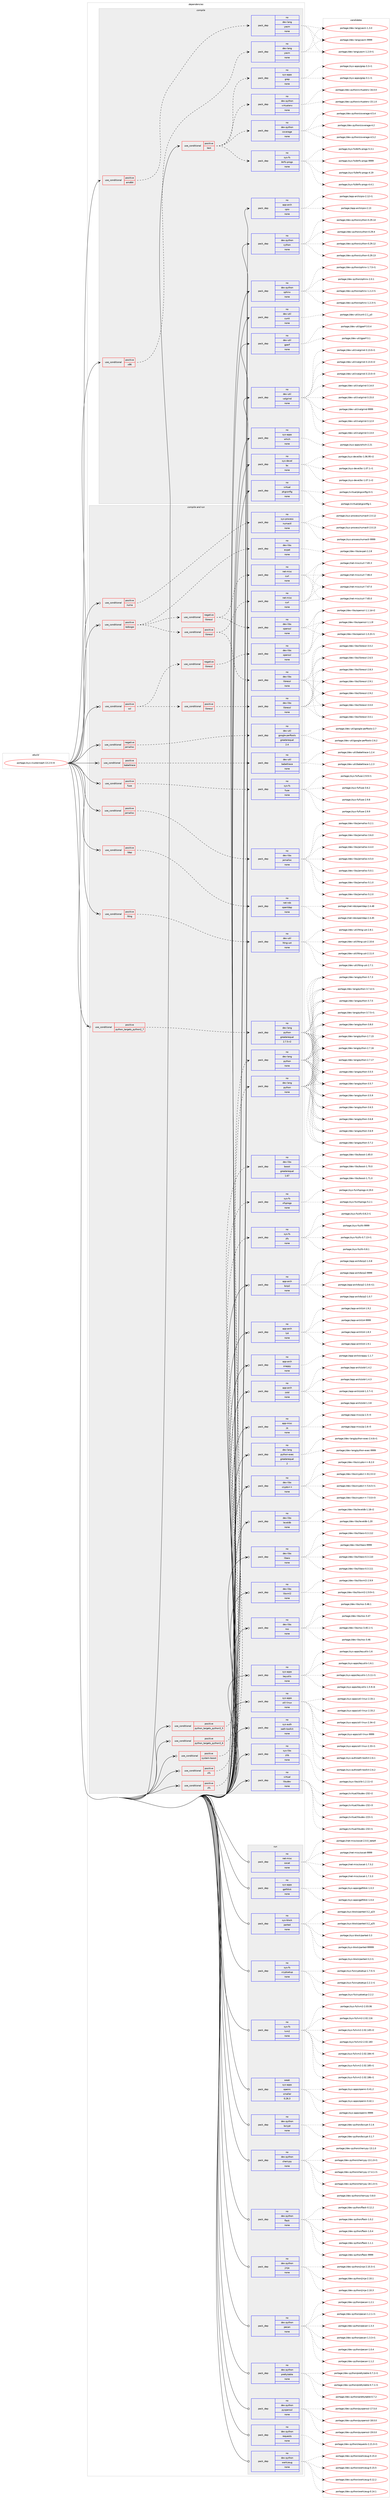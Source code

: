digraph prolog {

# *************
# Graph options
# *************

newrank=true;
concentrate=true;
compound=true;
graph [rankdir=LR,fontname=Helvetica,fontsize=10,ranksep=1.5];#, ranksep=2.5, nodesep=0.2];
edge  [arrowhead=vee];
node  [fontname=Helvetica,fontsize=10];

# **********
# The ebuild
# **********

subgraph cluster_leftcol {
color=gray;
rank=same;
label=<<i>ebuild</i>>;
id [label="portage://sys-cluster/ceph-13.2.5-r4", color=red, width=4, href="../sys-cluster/ceph-13.2.5-r4.svg"];
}

# ****************
# The dependencies
# ****************

subgraph cluster_midcol {
color=gray;
label=<<i>dependencies</i>>;
subgraph cluster_compile {
fillcolor="#eeeeee";
style=filled;
label=<<i>compile</i>>;
subgraph cond101090 {
dependency415566 [label=<<TABLE BORDER="0" CELLBORDER="1" CELLSPACING="0" CELLPADDING="4"><TR><TD ROWSPAN="3" CELLPADDING="10">use_conditional</TD></TR><TR><TD>positive</TD></TR><TR><TD>amd64</TD></TR></TABLE>>, shape=none, color=red];
subgraph pack307522 {
dependency415567 [label=<<TABLE BORDER="0" CELLBORDER="1" CELLSPACING="0" CELLPADDING="4" WIDTH="220"><TR><TD ROWSPAN="6" CELLPADDING="30">pack_dep</TD></TR><TR><TD WIDTH="110">no</TD></TR><TR><TD>dev-lang</TD></TR><TR><TD>yasm</TD></TR><TR><TD>none</TD></TR><TR><TD></TD></TR></TABLE>>, shape=none, color=blue];
}
dependency415566:e -> dependency415567:w [weight=20,style="dashed",arrowhead="vee"];
}
id:e -> dependency415566:w [weight=20,style="solid",arrowhead="vee"];
subgraph cond101091 {
dependency415568 [label=<<TABLE BORDER="0" CELLBORDER="1" CELLSPACING="0" CELLPADDING="4"><TR><TD ROWSPAN="3" CELLPADDING="10">use_conditional</TD></TR><TR><TD>positive</TD></TR><TR><TD>test</TD></TR></TABLE>>, shape=none, color=red];
subgraph pack307523 {
dependency415569 [label=<<TABLE BORDER="0" CELLBORDER="1" CELLSPACING="0" CELLPADDING="4" WIDTH="220"><TR><TD ROWSPAN="6" CELLPADDING="30">pack_dep</TD></TR><TR><TD WIDTH="110">no</TD></TR><TR><TD>dev-python</TD></TR><TR><TD>coverage</TD></TR><TR><TD>none</TD></TR><TR><TD></TD></TR></TABLE>>, shape=none, color=blue];
}
dependency415568:e -> dependency415569:w [weight=20,style="dashed",arrowhead="vee"];
subgraph pack307524 {
dependency415570 [label=<<TABLE BORDER="0" CELLBORDER="1" CELLSPACING="0" CELLPADDING="4" WIDTH="220"><TR><TD ROWSPAN="6" CELLPADDING="30">pack_dep</TD></TR><TR><TD WIDTH="110">no</TD></TR><TR><TD>dev-python</TD></TR><TR><TD>virtualenv</TD></TR><TR><TD>none</TD></TR><TR><TD></TD></TR></TABLE>>, shape=none, color=blue];
}
dependency415568:e -> dependency415570:w [weight=20,style="dashed",arrowhead="vee"];
subgraph pack307525 {
dependency415571 [label=<<TABLE BORDER="0" CELLBORDER="1" CELLSPACING="0" CELLPADDING="4" WIDTH="220"><TR><TD ROWSPAN="6" CELLPADDING="30">pack_dep</TD></TR><TR><TD WIDTH="110">no</TD></TR><TR><TD>sys-apps</TD></TR><TR><TD>grep</TD></TR><TR><TD>none</TD></TR><TR><TD></TD></TR></TABLE>>, shape=none, color=blue];
}
dependency415568:e -> dependency415571:w [weight=20,style="dashed",arrowhead="vee"];
subgraph pack307526 {
dependency415572 [label=<<TABLE BORDER="0" CELLBORDER="1" CELLSPACING="0" CELLPADDING="4" WIDTH="220"><TR><TD ROWSPAN="6" CELLPADDING="30">pack_dep</TD></TR><TR><TD WIDTH="110">no</TD></TR><TR><TD>sys-fs</TD></TR><TR><TD>btrfs-progs</TD></TR><TR><TD>none</TD></TR><TR><TD></TD></TR></TABLE>>, shape=none, color=blue];
}
dependency415568:e -> dependency415572:w [weight=20,style="dashed",arrowhead="vee"];
}
id:e -> dependency415568:w [weight=20,style="solid",arrowhead="vee"];
subgraph cond101092 {
dependency415573 [label=<<TABLE BORDER="0" CELLBORDER="1" CELLSPACING="0" CELLPADDING="4"><TR><TD ROWSPAN="3" CELLPADDING="10">use_conditional</TD></TR><TR><TD>positive</TD></TR><TR><TD>x86</TD></TR></TABLE>>, shape=none, color=red];
subgraph pack307527 {
dependency415574 [label=<<TABLE BORDER="0" CELLBORDER="1" CELLSPACING="0" CELLPADDING="4" WIDTH="220"><TR><TD ROWSPAN="6" CELLPADDING="30">pack_dep</TD></TR><TR><TD WIDTH="110">no</TD></TR><TR><TD>dev-lang</TD></TR><TR><TD>yasm</TD></TR><TR><TD>none</TD></TR><TR><TD></TD></TR></TABLE>>, shape=none, color=blue];
}
dependency415573:e -> dependency415574:w [weight=20,style="dashed",arrowhead="vee"];
}
id:e -> dependency415573:w [weight=20,style="solid",arrowhead="vee"];
subgraph pack307528 {
dependency415575 [label=<<TABLE BORDER="0" CELLBORDER="1" CELLSPACING="0" CELLPADDING="4" WIDTH="220"><TR><TD ROWSPAN="6" CELLPADDING="30">pack_dep</TD></TR><TR><TD WIDTH="110">no</TD></TR><TR><TD>app-arch</TD></TR><TR><TD>cpio</TD></TR><TR><TD>none</TD></TR><TR><TD></TD></TR></TABLE>>, shape=none, color=blue];
}
id:e -> dependency415575:w [weight=20,style="solid",arrowhead="vee"];
subgraph pack307529 {
dependency415576 [label=<<TABLE BORDER="0" CELLBORDER="1" CELLSPACING="0" CELLPADDING="4" WIDTH="220"><TR><TD ROWSPAN="6" CELLPADDING="30">pack_dep</TD></TR><TR><TD WIDTH="110">no</TD></TR><TR><TD>dev-python</TD></TR><TR><TD>cython</TD></TR><TR><TD>none</TD></TR><TR><TD></TD></TR></TABLE>>, shape=none, color=blue];
}
id:e -> dependency415576:w [weight=20,style="solid",arrowhead="vee"];
subgraph pack307530 {
dependency415577 [label=<<TABLE BORDER="0" CELLBORDER="1" CELLSPACING="0" CELLPADDING="4" WIDTH="220"><TR><TD ROWSPAN="6" CELLPADDING="30">pack_dep</TD></TR><TR><TD WIDTH="110">no</TD></TR><TR><TD>dev-python</TD></TR><TR><TD>sphinx</TD></TR><TR><TD>none</TD></TR><TR><TD></TD></TR></TABLE>>, shape=none, color=blue];
}
id:e -> dependency415577:w [weight=20,style="solid",arrowhead="vee"];
subgraph pack307531 {
dependency415578 [label=<<TABLE BORDER="0" CELLBORDER="1" CELLSPACING="0" CELLPADDING="4" WIDTH="220"><TR><TD ROWSPAN="6" CELLPADDING="30">pack_dep</TD></TR><TR><TD WIDTH="110">no</TD></TR><TR><TD>dev-util</TD></TR><TR><TD>cunit</TD></TR><TR><TD>none</TD></TR><TR><TD></TD></TR></TABLE>>, shape=none, color=blue];
}
id:e -> dependency415578:w [weight=20,style="solid",arrowhead="vee"];
subgraph pack307532 {
dependency415579 [label=<<TABLE BORDER="0" CELLBORDER="1" CELLSPACING="0" CELLPADDING="4" WIDTH="220"><TR><TD ROWSPAN="6" CELLPADDING="30">pack_dep</TD></TR><TR><TD WIDTH="110">no</TD></TR><TR><TD>dev-util</TD></TR><TR><TD>gperf</TD></TR><TR><TD>none</TD></TR><TR><TD></TD></TR></TABLE>>, shape=none, color=blue];
}
id:e -> dependency415579:w [weight=20,style="solid",arrowhead="vee"];
subgraph pack307533 {
dependency415580 [label=<<TABLE BORDER="0" CELLBORDER="1" CELLSPACING="0" CELLPADDING="4" WIDTH="220"><TR><TD ROWSPAN="6" CELLPADDING="30">pack_dep</TD></TR><TR><TD WIDTH="110">no</TD></TR><TR><TD>dev-util</TD></TR><TR><TD>valgrind</TD></TR><TR><TD>none</TD></TR><TR><TD></TD></TR></TABLE>>, shape=none, color=blue];
}
id:e -> dependency415580:w [weight=20,style="solid",arrowhead="vee"];
subgraph pack307534 {
dependency415581 [label=<<TABLE BORDER="0" CELLBORDER="1" CELLSPACING="0" CELLPADDING="4" WIDTH="220"><TR><TD ROWSPAN="6" CELLPADDING="30">pack_dep</TD></TR><TR><TD WIDTH="110">no</TD></TR><TR><TD>sys-apps</TD></TR><TR><TD>which</TD></TR><TR><TD>none</TD></TR><TR><TD></TD></TR></TABLE>>, shape=none, color=blue];
}
id:e -> dependency415581:w [weight=20,style="solid",arrowhead="vee"];
subgraph pack307535 {
dependency415582 [label=<<TABLE BORDER="0" CELLBORDER="1" CELLSPACING="0" CELLPADDING="4" WIDTH="220"><TR><TD ROWSPAN="6" CELLPADDING="30">pack_dep</TD></TR><TR><TD WIDTH="110">no</TD></TR><TR><TD>sys-devel</TD></TR><TR><TD>bc</TD></TR><TR><TD>none</TD></TR><TR><TD></TD></TR></TABLE>>, shape=none, color=blue];
}
id:e -> dependency415582:w [weight=20,style="solid",arrowhead="vee"];
subgraph pack307536 {
dependency415583 [label=<<TABLE BORDER="0" CELLBORDER="1" CELLSPACING="0" CELLPADDING="4" WIDTH="220"><TR><TD ROWSPAN="6" CELLPADDING="30">pack_dep</TD></TR><TR><TD WIDTH="110">no</TD></TR><TR><TD>virtual</TD></TR><TR><TD>pkgconfig</TD></TR><TR><TD>none</TD></TR><TR><TD></TD></TR></TABLE>>, shape=none, color=blue];
}
id:e -> dependency415583:w [weight=20,style="solid",arrowhead="vee"];
}
subgraph cluster_compileandrun {
fillcolor="#eeeeee";
style=filled;
label=<<i>compile and run</i>>;
subgraph cond101093 {
dependency415584 [label=<<TABLE BORDER="0" CELLBORDER="1" CELLSPACING="0" CELLPADDING="4"><TR><TD ROWSPAN="3" CELLPADDING="10">use_conditional</TD></TR><TR><TD>negative</TD></TR><TR><TD>jemalloc</TD></TR></TABLE>>, shape=none, color=red];
subgraph pack307537 {
dependency415585 [label=<<TABLE BORDER="0" CELLBORDER="1" CELLSPACING="0" CELLPADDING="4" WIDTH="220"><TR><TD ROWSPAN="6" CELLPADDING="30">pack_dep</TD></TR><TR><TD WIDTH="110">no</TD></TR><TR><TD>dev-util</TD></TR><TR><TD>google-perftools</TD></TR><TR><TD>greaterequal</TD></TR><TR><TD>2.4</TD></TR></TABLE>>, shape=none, color=blue];
}
dependency415584:e -> dependency415585:w [weight=20,style="dashed",arrowhead="vee"];
}
id:e -> dependency415584:w [weight=20,style="solid",arrowhead="odotvee"];
subgraph cond101094 {
dependency415586 [label=<<TABLE BORDER="0" CELLBORDER="1" CELLSPACING="0" CELLPADDING="4"><TR><TD ROWSPAN="3" CELLPADDING="10">use_conditional</TD></TR><TR><TD>positive</TD></TR><TR><TD>babeltrace</TD></TR></TABLE>>, shape=none, color=red];
subgraph pack307538 {
dependency415587 [label=<<TABLE BORDER="0" CELLBORDER="1" CELLSPACING="0" CELLPADDING="4" WIDTH="220"><TR><TD ROWSPAN="6" CELLPADDING="30">pack_dep</TD></TR><TR><TD WIDTH="110">no</TD></TR><TR><TD>dev-util</TD></TR><TR><TD>babeltrace</TD></TR><TR><TD>none</TD></TR><TR><TD></TD></TR></TABLE>>, shape=none, color=blue];
}
dependency415586:e -> dependency415587:w [weight=20,style="dashed",arrowhead="vee"];
}
id:e -> dependency415586:w [weight=20,style="solid",arrowhead="odotvee"];
subgraph cond101095 {
dependency415588 [label=<<TABLE BORDER="0" CELLBORDER="1" CELLSPACING="0" CELLPADDING="4"><TR><TD ROWSPAN="3" CELLPADDING="10">use_conditional</TD></TR><TR><TD>positive</TD></TR><TR><TD>fuse</TD></TR></TABLE>>, shape=none, color=red];
subgraph pack307539 {
dependency415589 [label=<<TABLE BORDER="0" CELLBORDER="1" CELLSPACING="0" CELLPADDING="4" WIDTH="220"><TR><TD ROWSPAN="6" CELLPADDING="30">pack_dep</TD></TR><TR><TD WIDTH="110">no</TD></TR><TR><TD>sys-fs</TD></TR><TR><TD>fuse</TD></TR><TR><TD>none</TD></TR><TR><TD></TD></TR></TABLE>>, shape=none, color=blue];
}
dependency415588:e -> dependency415589:w [weight=20,style="dashed",arrowhead="vee"];
}
id:e -> dependency415588:w [weight=20,style="solid",arrowhead="odotvee"];
subgraph cond101096 {
dependency415590 [label=<<TABLE BORDER="0" CELLBORDER="1" CELLSPACING="0" CELLPADDING="4"><TR><TD ROWSPAN="3" CELLPADDING="10">use_conditional</TD></TR><TR><TD>positive</TD></TR><TR><TD>jemalloc</TD></TR></TABLE>>, shape=none, color=red];
subgraph pack307540 {
dependency415591 [label=<<TABLE BORDER="0" CELLBORDER="1" CELLSPACING="0" CELLPADDING="4" WIDTH="220"><TR><TD ROWSPAN="6" CELLPADDING="30">pack_dep</TD></TR><TR><TD WIDTH="110">no</TD></TR><TR><TD>dev-libs</TD></TR><TR><TD>jemalloc</TD></TR><TR><TD>none</TD></TR><TR><TD></TD></TR></TABLE>>, shape=none, color=blue];
}
dependency415590:e -> dependency415591:w [weight=20,style="dashed",arrowhead="vee"];
}
id:e -> dependency415590:w [weight=20,style="solid",arrowhead="odotvee"];
subgraph cond101097 {
dependency415592 [label=<<TABLE BORDER="0" CELLBORDER="1" CELLSPACING="0" CELLPADDING="4"><TR><TD ROWSPAN="3" CELLPADDING="10">use_conditional</TD></TR><TR><TD>positive</TD></TR><TR><TD>ldap</TD></TR></TABLE>>, shape=none, color=red];
subgraph pack307541 {
dependency415593 [label=<<TABLE BORDER="0" CELLBORDER="1" CELLSPACING="0" CELLPADDING="4" WIDTH="220"><TR><TD ROWSPAN="6" CELLPADDING="30">pack_dep</TD></TR><TR><TD WIDTH="110">no</TD></TR><TR><TD>net-nds</TD></TR><TR><TD>openldap</TD></TR><TR><TD>none</TD></TR><TR><TD></TD></TR></TABLE>>, shape=none, color=blue];
}
dependency415592:e -> dependency415593:w [weight=20,style="dashed",arrowhead="vee"];
}
id:e -> dependency415592:w [weight=20,style="solid",arrowhead="odotvee"];
subgraph cond101098 {
dependency415594 [label=<<TABLE BORDER="0" CELLBORDER="1" CELLSPACING="0" CELLPADDING="4"><TR><TD ROWSPAN="3" CELLPADDING="10">use_conditional</TD></TR><TR><TD>positive</TD></TR><TR><TD>lttng</TD></TR></TABLE>>, shape=none, color=red];
subgraph pack307542 {
dependency415595 [label=<<TABLE BORDER="0" CELLBORDER="1" CELLSPACING="0" CELLPADDING="4" WIDTH="220"><TR><TD ROWSPAN="6" CELLPADDING="30">pack_dep</TD></TR><TR><TD WIDTH="110">no</TD></TR><TR><TD>dev-util</TD></TR><TR><TD>lttng-ust</TD></TR><TR><TD>none</TD></TR><TR><TD></TD></TR></TABLE>>, shape=none, color=blue];
}
dependency415594:e -> dependency415595:w [weight=20,style="dashed",arrowhead="vee"];
}
id:e -> dependency415594:w [weight=20,style="solid",arrowhead="odotvee"];
subgraph cond101099 {
dependency415596 [label=<<TABLE BORDER="0" CELLBORDER="1" CELLSPACING="0" CELLPADDING="4"><TR><TD ROWSPAN="3" CELLPADDING="10">use_conditional</TD></TR><TR><TD>positive</TD></TR><TR><TD>numa</TD></TR></TABLE>>, shape=none, color=red];
subgraph pack307543 {
dependency415597 [label=<<TABLE BORDER="0" CELLBORDER="1" CELLSPACING="0" CELLPADDING="4" WIDTH="220"><TR><TD ROWSPAN="6" CELLPADDING="30">pack_dep</TD></TR><TR><TD WIDTH="110">no</TD></TR><TR><TD>sys-process</TD></TR><TR><TD>numactl</TD></TR><TR><TD>none</TD></TR><TR><TD></TD></TR></TABLE>>, shape=none, color=blue];
}
dependency415596:e -> dependency415597:w [weight=20,style="dashed",arrowhead="vee"];
}
id:e -> dependency415596:w [weight=20,style="solid",arrowhead="odotvee"];
subgraph cond101100 {
dependency415598 [label=<<TABLE BORDER="0" CELLBORDER="1" CELLSPACING="0" CELLPADDING="4"><TR><TD ROWSPAN="3" CELLPADDING="10">use_conditional</TD></TR><TR><TD>positive</TD></TR><TR><TD>python_targets_python2_7</TD></TR></TABLE>>, shape=none, color=red];
subgraph pack307544 {
dependency415599 [label=<<TABLE BORDER="0" CELLBORDER="1" CELLSPACING="0" CELLPADDING="4" WIDTH="220"><TR><TD ROWSPAN="6" CELLPADDING="30">pack_dep</TD></TR><TR><TD WIDTH="110">no</TD></TR><TR><TD>dev-lang</TD></TR><TR><TD>python</TD></TR><TR><TD>greaterequal</TD></TR><TR><TD>2.7.5-r2</TD></TR></TABLE>>, shape=none, color=blue];
}
dependency415598:e -> dependency415599:w [weight=20,style="dashed",arrowhead="vee"];
}
id:e -> dependency415598:w [weight=20,style="solid",arrowhead="odotvee"];
subgraph cond101101 {
dependency415600 [label=<<TABLE BORDER="0" CELLBORDER="1" CELLSPACING="0" CELLPADDING="4"><TR><TD ROWSPAN="3" CELLPADDING="10">use_conditional</TD></TR><TR><TD>positive</TD></TR><TR><TD>python_targets_python3_5</TD></TR></TABLE>>, shape=none, color=red];
subgraph pack307545 {
dependency415601 [label=<<TABLE BORDER="0" CELLBORDER="1" CELLSPACING="0" CELLPADDING="4" WIDTH="220"><TR><TD ROWSPAN="6" CELLPADDING="30">pack_dep</TD></TR><TR><TD WIDTH="110">no</TD></TR><TR><TD>dev-lang</TD></TR><TR><TD>python</TD></TR><TR><TD>none</TD></TR><TR><TD></TD></TR></TABLE>>, shape=none, color=blue];
}
dependency415600:e -> dependency415601:w [weight=20,style="dashed",arrowhead="vee"];
}
id:e -> dependency415600:w [weight=20,style="solid",arrowhead="odotvee"];
subgraph cond101102 {
dependency415602 [label=<<TABLE BORDER="0" CELLBORDER="1" CELLSPACING="0" CELLPADDING="4"><TR><TD ROWSPAN="3" CELLPADDING="10">use_conditional</TD></TR><TR><TD>positive</TD></TR><TR><TD>python_targets_python3_6</TD></TR></TABLE>>, shape=none, color=red];
subgraph pack307546 {
dependency415603 [label=<<TABLE BORDER="0" CELLBORDER="1" CELLSPACING="0" CELLPADDING="4" WIDTH="220"><TR><TD ROWSPAN="6" CELLPADDING="30">pack_dep</TD></TR><TR><TD WIDTH="110">no</TD></TR><TR><TD>dev-lang</TD></TR><TR><TD>python</TD></TR><TR><TD>none</TD></TR><TR><TD></TD></TR></TABLE>>, shape=none, color=blue];
}
dependency415602:e -> dependency415603:w [weight=20,style="dashed",arrowhead="vee"];
}
id:e -> dependency415602:w [weight=20,style="solid",arrowhead="odotvee"];
subgraph cond101103 {
dependency415604 [label=<<TABLE BORDER="0" CELLBORDER="1" CELLSPACING="0" CELLPADDING="4"><TR><TD ROWSPAN="3" CELLPADDING="10">use_conditional</TD></TR><TR><TD>positive</TD></TR><TR><TD>radosgw</TD></TR></TABLE>>, shape=none, color=red];
subgraph pack307547 {
dependency415605 [label=<<TABLE BORDER="0" CELLBORDER="1" CELLSPACING="0" CELLPADDING="4" WIDTH="220"><TR><TD ROWSPAN="6" CELLPADDING="30">pack_dep</TD></TR><TR><TD WIDTH="110">no</TD></TR><TR><TD>dev-libs</TD></TR><TR><TD>expat</TD></TR><TR><TD>none</TD></TR><TR><TD></TD></TR></TABLE>>, shape=none, color=blue];
}
dependency415604:e -> dependency415605:w [weight=20,style="dashed",arrowhead="vee"];
subgraph cond101104 {
dependency415606 [label=<<TABLE BORDER="0" CELLBORDER="1" CELLSPACING="0" CELLPADDING="4"><TR><TD ROWSPAN="3" CELLPADDING="10">use_conditional</TD></TR><TR><TD>negative</TD></TR><TR><TD>libressl</TD></TR></TABLE>>, shape=none, color=red];
subgraph pack307548 {
dependency415607 [label=<<TABLE BORDER="0" CELLBORDER="1" CELLSPACING="0" CELLPADDING="4" WIDTH="220"><TR><TD ROWSPAN="6" CELLPADDING="30">pack_dep</TD></TR><TR><TD WIDTH="110">no</TD></TR><TR><TD>dev-libs</TD></TR><TR><TD>openssl</TD></TR><TR><TD>none</TD></TR><TR><TD></TD></TR></TABLE>>, shape=none, color=blue];
}
dependency415606:e -> dependency415607:w [weight=20,style="dashed",arrowhead="vee"];
subgraph pack307549 {
dependency415608 [label=<<TABLE BORDER="0" CELLBORDER="1" CELLSPACING="0" CELLPADDING="4" WIDTH="220"><TR><TD ROWSPAN="6" CELLPADDING="30">pack_dep</TD></TR><TR><TD WIDTH="110">no</TD></TR><TR><TD>net-misc</TD></TR><TR><TD>curl</TD></TR><TR><TD>none</TD></TR><TR><TD></TD></TR></TABLE>>, shape=none, color=blue];
}
dependency415606:e -> dependency415608:w [weight=20,style="dashed",arrowhead="vee"];
}
dependency415604:e -> dependency415606:w [weight=20,style="dashed",arrowhead="vee"];
subgraph cond101105 {
dependency415609 [label=<<TABLE BORDER="0" CELLBORDER="1" CELLSPACING="0" CELLPADDING="4"><TR><TD ROWSPAN="3" CELLPADDING="10">use_conditional</TD></TR><TR><TD>positive</TD></TR><TR><TD>libressl</TD></TR></TABLE>>, shape=none, color=red];
subgraph pack307550 {
dependency415610 [label=<<TABLE BORDER="0" CELLBORDER="1" CELLSPACING="0" CELLPADDING="4" WIDTH="220"><TR><TD ROWSPAN="6" CELLPADDING="30">pack_dep</TD></TR><TR><TD WIDTH="110">no</TD></TR><TR><TD>dev-libs</TD></TR><TR><TD>libressl</TD></TR><TR><TD>none</TD></TR><TR><TD></TD></TR></TABLE>>, shape=none, color=blue];
}
dependency415609:e -> dependency415610:w [weight=20,style="dashed",arrowhead="vee"];
subgraph pack307551 {
dependency415611 [label=<<TABLE BORDER="0" CELLBORDER="1" CELLSPACING="0" CELLPADDING="4" WIDTH="220"><TR><TD ROWSPAN="6" CELLPADDING="30">pack_dep</TD></TR><TR><TD WIDTH="110">no</TD></TR><TR><TD>net-misc</TD></TR><TR><TD>curl</TD></TR><TR><TD>none</TD></TR><TR><TD></TD></TR></TABLE>>, shape=none, color=blue];
}
dependency415609:e -> dependency415611:w [weight=20,style="dashed",arrowhead="vee"];
}
dependency415604:e -> dependency415609:w [weight=20,style="dashed",arrowhead="vee"];
}
id:e -> dependency415604:w [weight=20,style="solid",arrowhead="odotvee"];
subgraph cond101106 {
dependency415612 [label=<<TABLE BORDER="0" CELLBORDER="1" CELLSPACING="0" CELLPADDING="4"><TR><TD ROWSPAN="3" CELLPADDING="10">use_conditional</TD></TR><TR><TD>positive</TD></TR><TR><TD>ssl</TD></TR></TABLE>>, shape=none, color=red];
subgraph cond101107 {
dependency415613 [label=<<TABLE BORDER="0" CELLBORDER="1" CELLSPACING="0" CELLPADDING="4"><TR><TD ROWSPAN="3" CELLPADDING="10">use_conditional</TD></TR><TR><TD>negative</TD></TR><TR><TD>libressl</TD></TR></TABLE>>, shape=none, color=red];
subgraph pack307552 {
dependency415614 [label=<<TABLE BORDER="0" CELLBORDER="1" CELLSPACING="0" CELLPADDING="4" WIDTH="220"><TR><TD ROWSPAN="6" CELLPADDING="30">pack_dep</TD></TR><TR><TD WIDTH="110">no</TD></TR><TR><TD>dev-libs</TD></TR><TR><TD>openssl</TD></TR><TR><TD>none</TD></TR><TR><TD></TD></TR></TABLE>>, shape=none, color=blue];
}
dependency415613:e -> dependency415614:w [weight=20,style="dashed",arrowhead="vee"];
}
dependency415612:e -> dependency415613:w [weight=20,style="dashed",arrowhead="vee"];
subgraph cond101108 {
dependency415615 [label=<<TABLE BORDER="0" CELLBORDER="1" CELLSPACING="0" CELLPADDING="4"><TR><TD ROWSPAN="3" CELLPADDING="10">use_conditional</TD></TR><TR><TD>positive</TD></TR><TR><TD>libressl</TD></TR></TABLE>>, shape=none, color=red];
subgraph pack307553 {
dependency415616 [label=<<TABLE BORDER="0" CELLBORDER="1" CELLSPACING="0" CELLPADDING="4" WIDTH="220"><TR><TD ROWSPAN="6" CELLPADDING="30">pack_dep</TD></TR><TR><TD WIDTH="110">no</TD></TR><TR><TD>dev-libs</TD></TR><TR><TD>libressl</TD></TR><TR><TD>none</TD></TR><TR><TD></TD></TR></TABLE>>, shape=none, color=blue];
}
dependency415615:e -> dependency415616:w [weight=20,style="dashed",arrowhead="vee"];
}
dependency415612:e -> dependency415615:w [weight=20,style="dashed",arrowhead="vee"];
}
id:e -> dependency415612:w [weight=20,style="solid",arrowhead="odotvee"];
subgraph cond101109 {
dependency415617 [label=<<TABLE BORDER="0" CELLBORDER="1" CELLSPACING="0" CELLPADDING="4"><TR><TD ROWSPAN="3" CELLPADDING="10">use_conditional</TD></TR><TR><TD>positive</TD></TR><TR><TD>system-boost</TD></TR></TABLE>>, shape=none, color=red];
subgraph pack307554 {
dependency415618 [label=<<TABLE BORDER="0" CELLBORDER="1" CELLSPACING="0" CELLPADDING="4" WIDTH="220"><TR><TD ROWSPAN="6" CELLPADDING="30">pack_dep</TD></TR><TR><TD WIDTH="110">no</TD></TR><TR><TD>dev-libs</TD></TR><TR><TD>boost</TD></TR><TR><TD>greaterequal</TD></TR><TR><TD>1.67</TD></TR></TABLE>>, shape=none, color=blue];
}
dependency415617:e -> dependency415618:w [weight=20,style="dashed",arrowhead="vee"];
}
id:e -> dependency415617:w [weight=20,style="solid",arrowhead="odotvee"];
subgraph cond101110 {
dependency415619 [label=<<TABLE BORDER="0" CELLBORDER="1" CELLSPACING="0" CELLPADDING="4"><TR><TD ROWSPAN="3" CELLPADDING="10">use_conditional</TD></TR><TR><TD>positive</TD></TR><TR><TD>xfs</TD></TR></TABLE>>, shape=none, color=red];
subgraph pack307555 {
dependency415620 [label=<<TABLE BORDER="0" CELLBORDER="1" CELLSPACING="0" CELLPADDING="4" WIDTH="220"><TR><TD ROWSPAN="6" CELLPADDING="30">pack_dep</TD></TR><TR><TD WIDTH="110">no</TD></TR><TR><TD>sys-fs</TD></TR><TR><TD>xfsprogs</TD></TR><TR><TD>none</TD></TR><TR><TD></TD></TR></TABLE>>, shape=none, color=blue];
}
dependency415619:e -> dependency415620:w [weight=20,style="dashed",arrowhead="vee"];
}
id:e -> dependency415619:w [weight=20,style="solid",arrowhead="odotvee"];
subgraph cond101111 {
dependency415621 [label=<<TABLE BORDER="0" CELLBORDER="1" CELLSPACING="0" CELLPADDING="4"><TR><TD ROWSPAN="3" CELLPADDING="10">use_conditional</TD></TR><TR><TD>positive</TD></TR><TR><TD>zfs</TD></TR></TABLE>>, shape=none, color=red];
subgraph pack307556 {
dependency415622 [label=<<TABLE BORDER="0" CELLBORDER="1" CELLSPACING="0" CELLPADDING="4" WIDTH="220"><TR><TD ROWSPAN="6" CELLPADDING="30">pack_dep</TD></TR><TR><TD WIDTH="110">no</TD></TR><TR><TD>sys-fs</TD></TR><TR><TD>zfs</TD></TR><TR><TD>none</TD></TR><TR><TD></TD></TR></TABLE>>, shape=none, color=blue];
}
dependency415621:e -> dependency415622:w [weight=20,style="dashed",arrowhead="vee"];
}
id:e -> dependency415621:w [weight=20,style="solid",arrowhead="odotvee"];
subgraph pack307557 {
dependency415623 [label=<<TABLE BORDER="0" CELLBORDER="1" CELLSPACING="0" CELLPADDING="4" WIDTH="220"><TR><TD ROWSPAN="6" CELLPADDING="30">pack_dep</TD></TR><TR><TD WIDTH="110">no</TD></TR><TR><TD>app-arch</TD></TR><TR><TD>bzip2</TD></TR><TR><TD>none</TD></TR><TR><TD></TD></TR></TABLE>>, shape=none, color=blue];
}
id:e -> dependency415623:w [weight=20,style="solid",arrowhead="odotvee"];
subgraph pack307558 {
dependency415624 [label=<<TABLE BORDER="0" CELLBORDER="1" CELLSPACING="0" CELLPADDING="4" WIDTH="220"><TR><TD ROWSPAN="6" CELLPADDING="30">pack_dep</TD></TR><TR><TD WIDTH="110">no</TD></TR><TR><TD>app-arch</TD></TR><TR><TD>lz4</TD></TR><TR><TD>none</TD></TR><TR><TD></TD></TR></TABLE>>, shape=none, color=blue];
}
id:e -> dependency415624:w [weight=20,style="solid",arrowhead="odotvee"];
subgraph pack307559 {
dependency415625 [label=<<TABLE BORDER="0" CELLBORDER="1" CELLSPACING="0" CELLPADDING="4" WIDTH="220"><TR><TD ROWSPAN="6" CELLPADDING="30">pack_dep</TD></TR><TR><TD WIDTH="110">no</TD></TR><TR><TD>app-arch</TD></TR><TR><TD>snappy</TD></TR><TR><TD>none</TD></TR><TR><TD></TD></TR></TABLE>>, shape=none, color=blue];
}
id:e -> dependency415625:w [weight=20,style="solid",arrowhead="odotvee"];
subgraph pack307560 {
dependency415626 [label=<<TABLE BORDER="0" CELLBORDER="1" CELLSPACING="0" CELLPADDING="4" WIDTH="220"><TR><TD ROWSPAN="6" CELLPADDING="30">pack_dep</TD></TR><TR><TD WIDTH="110">no</TD></TR><TR><TD>app-arch</TD></TR><TR><TD>zstd</TD></TR><TR><TD>none</TD></TR><TR><TD></TD></TR></TABLE>>, shape=none, color=blue];
}
id:e -> dependency415626:w [weight=20,style="solid",arrowhead="odotvee"];
subgraph pack307561 {
dependency415627 [label=<<TABLE BORDER="0" CELLBORDER="1" CELLSPACING="0" CELLPADDING="4" WIDTH="220"><TR><TD ROWSPAN="6" CELLPADDING="30">pack_dep</TD></TR><TR><TD WIDTH="110">no</TD></TR><TR><TD>app-misc</TD></TR><TR><TD>jq</TD></TR><TR><TD>none</TD></TR><TR><TD></TD></TR></TABLE>>, shape=none, color=blue];
}
id:e -> dependency415627:w [weight=20,style="solid",arrowhead="odotvee"];
subgraph pack307562 {
dependency415628 [label=<<TABLE BORDER="0" CELLBORDER="1" CELLSPACING="0" CELLPADDING="4" WIDTH="220"><TR><TD ROWSPAN="6" CELLPADDING="30">pack_dep</TD></TR><TR><TD WIDTH="110">no</TD></TR><TR><TD>dev-lang</TD></TR><TR><TD>python-exec</TD></TR><TR><TD>greaterequal</TD></TR><TR><TD>2</TD></TR></TABLE>>, shape=none, color=blue];
}
id:e -> dependency415628:w [weight=20,style="solid",arrowhead="odotvee"];
subgraph pack307563 {
dependency415629 [label=<<TABLE BORDER="0" CELLBORDER="1" CELLSPACING="0" CELLPADDING="4" WIDTH="220"><TR><TD ROWSPAN="6" CELLPADDING="30">pack_dep</TD></TR><TR><TD WIDTH="110">no</TD></TR><TR><TD>dev-libs</TD></TR><TR><TD>crypto++</TD></TR><TR><TD>none</TD></TR><TR><TD></TD></TR></TABLE>>, shape=none, color=blue];
}
id:e -> dependency415629:w [weight=20,style="solid",arrowhead="odotvee"];
subgraph pack307564 {
dependency415630 [label=<<TABLE BORDER="0" CELLBORDER="1" CELLSPACING="0" CELLPADDING="4" WIDTH="220"><TR><TD ROWSPAN="6" CELLPADDING="30">pack_dep</TD></TR><TR><TD WIDTH="110">no</TD></TR><TR><TD>dev-libs</TD></TR><TR><TD>leveldb</TD></TR><TR><TD>none</TD></TR><TR><TD></TD></TR></TABLE>>, shape=none, color=blue];
}
id:e -> dependency415630:w [weight=20,style="solid",arrowhead="odotvee"];
subgraph pack307565 {
dependency415631 [label=<<TABLE BORDER="0" CELLBORDER="1" CELLSPACING="0" CELLPADDING="4" WIDTH="220"><TR><TD ROWSPAN="6" CELLPADDING="30">pack_dep</TD></TR><TR><TD WIDTH="110">no</TD></TR><TR><TD>dev-libs</TD></TR><TR><TD>libaio</TD></TR><TR><TD>none</TD></TR><TR><TD></TD></TR></TABLE>>, shape=none, color=blue];
}
id:e -> dependency415631:w [weight=20,style="solid",arrowhead="odotvee"];
subgraph pack307566 {
dependency415632 [label=<<TABLE BORDER="0" CELLBORDER="1" CELLSPACING="0" CELLPADDING="4" WIDTH="220"><TR><TD ROWSPAN="6" CELLPADDING="30">pack_dep</TD></TR><TR><TD WIDTH="110">no</TD></TR><TR><TD>dev-libs</TD></TR><TR><TD>libxml2</TD></TR><TR><TD>none</TD></TR><TR><TD></TD></TR></TABLE>>, shape=none, color=blue];
}
id:e -> dependency415632:w [weight=20,style="solid",arrowhead="odotvee"];
subgraph pack307567 {
dependency415633 [label=<<TABLE BORDER="0" CELLBORDER="1" CELLSPACING="0" CELLPADDING="4" WIDTH="220"><TR><TD ROWSPAN="6" CELLPADDING="30">pack_dep</TD></TR><TR><TD WIDTH="110">no</TD></TR><TR><TD>dev-libs</TD></TR><TR><TD>nss</TD></TR><TR><TD>none</TD></TR><TR><TD></TD></TR></TABLE>>, shape=none, color=blue];
}
id:e -> dependency415633:w [weight=20,style="solid",arrowhead="odotvee"];
subgraph pack307568 {
dependency415634 [label=<<TABLE BORDER="0" CELLBORDER="1" CELLSPACING="0" CELLPADDING="4" WIDTH="220"><TR><TD ROWSPAN="6" CELLPADDING="30">pack_dep</TD></TR><TR><TD WIDTH="110">no</TD></TR><TR><TD>sys-apps</TD></TR><TR><TD>keyutils</TD></TR><TR><TD>none</TD></TR><TR><TD></TD></TR></TABLE>>, shape=none, color=blue];
}
id:e -> dependency415634:w [weight=20,style="solid",arrowhead="odotvee"];
subgraph pack307569 {
dependency415635 [label=<<TABLE BORDER="0" CELLBORDER="1" CELLSPACING="0" CELLPADDING="4" WIDTH="220"><TR><TD ROWSPAN="6" CELLPADDING="30">pack_dep</TD></TR><TR><TD WIDTH="110">no</TD></TR><TR><TD>sys-apps</TD></TR><TR><TD>util-linux</TD></TR><TR><TD>none</TD></TR><TR><TD></TD></TR></TABLE>>, shape=none, color=blue];
}
id:e -> dependency415635:w [weight=20,style="solid",arrowhead="odotvee"];
subgraph pack307570 {
dependency415636 [label=<<TABLE BORDER="0" CELLBORDER="1" CELLSPACING="0" CELLPADDING="4" WIDTH="220"><TR><TD ROWSPAN="6" CELLPADDING="30">pack_dep</TD></TR><TR><TD WIDTH="110">no</TD></TR><TR><TD>sys-auth</TD></TR><TR><TD>oath-toolkit</TD></TR><TR><TD>none</TD></TR><TR><TD></TD></TR></TABLE>>, shape=none, color=blue];
}
id:e -> dependency415636:w [weight=20,style="solid",arrowhead="odotvee"];
subgraph pack307571 {
dependency415637 [label=<<TABLE BORDER="0" CELLBORDER="1" CELLSPACING="0" CELLPADDING="4" WIDTH="220"><TR><TD ROWSPAN="6" CELLPADDING="30">pack_dep</TD></TR><TR><TD WIDTH="110">no</TD></TR><TR><TD>sys-libs</TD></TR><TR><TD>zlib</TD></TR><TR><TD>none</TD></TR><TR><TD></TD></TR></TABLE>>, shape=none, color=blue];
}
id:e -> dependency415637:w [weight=20,style="solid",arrowhead="odotvee"];
subgraph pack307572 {
dependency415638 [label=<<TABLE BORDER="0" CELLBORDER="1" CELLSPACING="0" CELLPADDING="4" WIDTH="220"><TR><TD ROWSPAN="6" CELLPADDING="30">pack_dep</TD></TR><TR><TD WIDTH="110">no</TD></TR><TR><TD>virtual</TD></TR><TR><TD>libudev</TD></TR><TR><TD>none</TD></TR><TR><TD></TD></TR></TABLE>>, shape=none, color=blue];
}
id:e -> dependency415638:w [weight=20,style="solid",arrowhead="odotvee"];
}
subgraph cluster_run {
fillcolor="#eeeeee";
style=filled;
label=<<i>run</i>>;
subgraph pack307573 {
dependency415639 [label=<<TABLE BORDER="0" CELLBORDER="1" CELLSPACING="0" CELLPADDING="4" WIDTH="220"><TR><TD ROWSPAN="6" CELLPADDING="30">pack_dep</TD></TR><TR><TD WIDTH="110">no</TD></TR><TR><TD>dev-python</TD></TR><TR><TD>bcrypt</TD></TR><TR><TD>none</TD></TR><TR><TD></TD></TR></TABLE>>, shape=none, color=blue];
}
id:e -> dependency415639:w [weight=20,style="solid",arrowhead="odot"];
subgraph pack307574 {
dependency415640 [label=<<TABLE BORDER="0" CELLBORDER="1" CELLSPACING="0" CELLPADDING="4" WIDTH="220"><TR><TD ROWSPAN="6" CELLPADDING="30">pack_dep</TD></TR><TR><TD WIDTH="110">no</TD></TR><TR><TD>dev-python</TD></TR><TR><TD>cherrypy</TD></TR><TR><TD>none</TD></TR><TR><TD></TD></TR></TABLE>>, shape=none, color=blue];
}
id:e -> dependency415640:w [weight=20,style="solid",arrowhead="odot"];
subgraph pack307575 {
dependency415641 [label=<<TABLE BORDER="0" CELLBORDER="1" CELLSPACING="0" CELLPADDING="4" WIDTH="220"><TR><TD ROWSPAN="6" CELLPADDING="30">pack_dep</TD></TR><TR><TD WIDTH="110">no</TD></TR><TR><TD>dev-python</TD></TR><TR><TD>flask</TD></TR><TR><TD>none</TD></TR><TR><TD></TD></TR></TABLE>>, shape=none, color=blue];
}
id:e -> dependency415641:w [weight=20,style="solid",arrowhead="odot"];
subgraph pack307576 {
dependency415642 [label=<<TABLE BORDER="0" CELLBORDER="1" CELLSPACING="0" CELLPADDING="4" WIDTH="220"><TR><TD ROWSPAN="6" CELLPADDING="30">pack_dep</TD></TR><TR><TD WIDTH="110">no</TD></TR><TR><TD>dev-python</TD></TR><TR><TD>jinja</TD></TR><TR><TD>none</TD></TR><TR><TD></TD></TR></TABLE>>, shape=none, color=blue];
}
id:e -> dependency415642:w [weight=20,style="solid",arrowhead="odot"];
subgraph pack307577 {
dependency415643 [label=<<TABLE BORDER="0" CELLBORDER="1" CELLSPACING="0" CELLPADDING="4" WIDTH="220"><TR><TD ROWSPAN="6" CELLPADDING="30">pack_dep</TD></TR><TR><TD WIDTH="110">no</TD></TR><TR><TD>dev-python</TD></TR><TR><TD>pecan</TD></TR><TR><TD>none</TD></TR><TR><TD></TD></TR></TABLE>>, shape=none, color=blue];
}
id:e -> dependency415643:w [weight=20,style="solid",arrowhead="odot"];
subgraph pack307578 {
dependency415644 [label=<<TABLE BORDER="0" CELLBORDER="1" CELLSPACING="0" CELLPADDING="4" WIDTH="220"><TR><TD ROWSPAN="6" CELLPADDING="30">pack_dep</TD></TR><TR><TD WIDTH="110">no</TD></TR><TR><TD>dev-python</TD></TR><TR><TD>prettytable</TD></TR><TR><TD>none</TD></TR><TR><TD></TD></TR></TABLE>>, shape=none, color=blue];
}
id:e -> dependency415644:w [weight=20,style="solid",arrowhead="odot"];
subgraph pack307579 {
dependency415645 [label=<<TABLE BORDER="0" CELLBORDER="1" CELLSPACING="0" CELLPADDING="4" WIDTH="220"><TR><TD ROWSPAN="6" CELLPADDING="30">pack_dep</TD></TR><TR><TD WIDTH="110">no</TD></TR><TR><TD>dev-python</TD></TR><TR><TD>pyopenssl</TD></TR><TR><TD>none</TD></TR><TR><TD></TD></TR></TABLE>>, shape=none, color=blue];
}
id:e -> dependency415645:w [weight=20,style="solid",arrowhead="odot"];
subgraph pack307580 {
dependency415646 [label=<<TABLE BORDER="0" CELLBORDER="1" CELLSPACING="0" CELLPADDING="4" WIDTH="220"><TR><TD ROWSPAN="6" CELLPADDING="30">pack_dep</TD></TR><TR><TD WIDTH="110">no</TD></TR><TR><TD>dev-python</TD></TR><TR><TD>requests</TD></TR><TR><TD>none</TD></TR><TR><TD></TD></TR></TABLE>>, shape=none, color=blue];
}
id:e -> dependency415646:w [weight=20,style="solid",arrowhead="odot"];
subgraph pack307581 {
dependency415647 [label=<<TABLE BORDER="0" CELLBORDER="1" CELLSPACING="0" CELLPADDING="4" WIDTH="220"><TR><TD ROWSPAN="6" CELLPADDING="30">pack_dep</TD></TR><TR><TD WIDTH="110">no</TD></TR><TR><TD>dev-python</TD></TR><TR><TD>werkzeug</TD></TR><TR><TD>none</TD></TR><TR><TD></TD></TR></TABLE>>, shape=none, color=blue];
}
id:e -> dependency415647:w [weight=20,style="solid",arrowhead="odot"];
subgraph pack307582 {
dependency415648 [label=<<TABLE BORDER="0" CELLBORDER="1" CELLSPACING="0" CELLPADDING="4" WIDTH="220"><TR><TD ROWSPAN="6" CELLPADDING="30">pack_dep</TD></TR><TR><TD WIDTH="110">no</TD></TR><TR><TD>net-misc</TD></TR><TR><TD>socat</TD></TR><TR><TD>none</TD></TR><TR><TD></TD></TR></TABLE>>, shape=none, color=blue];
}
id:e -> dependency415648:w [weight=20,style="solid",arrowhead="odot"];
subgraph pack307583 {
dependency415649 [label=<<TABLE BORDER="0" CELLBORDER="1" CELLSPACING="0" CELLPADDING="4" WIDTH="220"><TR><TD ROWSPAN="6" CELLPADDING="30">pack_dep</TD></TR><TR><TD WIDTH="110">no</TD></TR><TR><TD>sys-apps</TD></TR><TR><TD>gptfdisk</TD></TR><TR><TD>none</TD></TR><TR><TD></TD></TR></TABLE>>, shape=none, color=blue];
}
id:e -> dependency415649:w [weight=20,style="solid",arrowhead="odot"];
subgraph pack307584 {
dependency415650 [label=<<TABLE BORDER="0" CELLBORDER="1" CELLSPACING="0" CELLPADDING="4" WIDTH="220"><TR><TD ROWSPAN="6" CELLPADDING="30">pack_dep</TD></TR><TR><TD WIDTH="110">no</TD></TR><TR><TD>sys-block</TD></TR><TR><TD>parted</TD></TR><TR><TD>none</TD></TR><TR><TD></TD></TR></TABLE>>, shape=none, color=blue];
}
id:e -> dependency415650:w [weight=20,style="solid",arrowhead="odot"];
subgraph pack307585 {
dependency415651 [label=<<TABLE BORDER="0" CELLBORDER="1" CELLSPACING="0" CELLPADDING="4" WIDTH="220"><TR><TD ROWSPAN="6" CELLPADDING="30">pack_dep</TD></TR><TR><TD WIDTH="110">no</TD></TR><TR><TD>sys-fs</TD></TR><TR><TD>cryptsetup</TD></TR><TR><TD>none</TD></TR><TR><TD></TD></TR></TABLE>>, shape=none, color=blue];
}
id:e -> dependency415651:w [weight=20,style="solid",arrowhead="odot"];
subgraph pack307586 {
dependency415652 [label=<<TABLE BORDER="0" CELLBORDER="1" CELLSPACING="0" CELLPADDING="4" WIDTH="220"><TR><TD ROWSPAN="6" CELLPADDING="30">pack_dep</TD></TR><TR><TD WIDTH="110">no</TD></TR><TR><TD>sys-fs</TD></TR><TR><TD>lvm2</TD></TR><TR><TD>none</TD></TR><TR><TD></TD></TR></TABLE>>, shape=none, color=blue];
}
id:e -> dependency415652:w [weight=20,style="solid",arrowhead="odot"];
subgraph pack307587 {
dependency415653 [label=<<TABLE BORDER="0" CELLBORDER="1" CELLSPACING="0" CELLPADDING="4" WIDTH="220"><TR><TD ROWSPAN="6" CELLPADDING="30">pack_dep</TD></TR><TR><TD WIDTH="110">weak</TD></TR><TR><TD>sys-apps</TD></TR><TR><TD>openrc</TD></TR><TR><TD>smaller</TD></TR><TR><TD>0.26.3</TD></TR></TABLE>>, shape=none, color=blue];
}
id:e -> dependency415653:w [weight=20,style="solid",arrowhead="odot"];
}
}

# **************
# The candidates
# **************

subgraph cluster_choices {
rank=same;
color=gray;
label=<<i>candidates</i>>;

subgraph choice307522 {
color=black;
nodesep=1;
choiceportage100101118451089711010347121971151094549465046484511449 [label="portage://dev-lang/yasm-1.2.0-r1", color=red, width=4,href="../dev-lang/yasm-1.2.0-r1.svg"];
choiceportage10010111845108971101034712197115109454946514648 [label="portage://dev-lang/yasm-1.3.0", color=red, width=4,href="../dev-lang/yasm-1.3.0.svg"];
choiceportage100101118451089711010347121971151094557575757 [label="portage://dev-lang/yasm-9999", color=red, width=4,href="../dev-lang/yasm-9999.svg"];
dependency415567:e -> choiceportage100101118451089711010347121971151094549465046484511449:w [style=dotted,weight="100"];
dependency415567:e -> choiceportage10010111845108971101034712197115109454946514648:w [style=dotted,weight="100"];
dependency415567:e -> choiceportage100101118451089711010347121971151094557575757:w [style=dotted,weight="100"];
}
subgraph choice307523 {
color=black;
nodesep=1;
choiceportage1001011184511212111610411111047991111181011149710310145524650 [label="portage://dev-python/coverage-4.2", color=red, width=4,href="../dev-python/coverage-4.2.svg"];
choiceportage10010111845112121116104111110479911111810111497103101455246534650 [label="portage://dev-python/coverage-4.5.2", color=red, width=4,href="../dev-python/coverage-4.5.2.svg"];
choiceportage10010111845112121116104111110479911111810111497103101455246534652 [label="portage://dev-python/coverage-4.5.4", color=red, width=4,href="../dev-python/coverage-4.5.4.svg"];
dependency415569:e -> choiceportage1001011184511212111610411111047991111181011149710310145524650:w [style=dotted,weight="100"];
dependency415569:e -> choiceportage10010111845112121116104111110479911111810111497103101455246534650:w [style=dotted,weight="100"];
dependency415569:e -> choiceportage10010111845112121116104111110479911111810111497103101455246534652:w [style=dotted,weight="100"];
}
subgraph choice307524 {
color=black;
nodesep=1;
choiceportage10010111845112121116104111110471181051141161179710810111011845495346494648 [label="portage://dev-python/virtualenv-15.1.0", color=red, width=4,href="../dev-python/virtualenv-15.1.0.svg"];
choiceportage10010111845112121116104111110471181051141161179710810111011845495446484648 [label="portage://dev-python/virtualenv-16.0.0", color=red, width=4,href="../dev-python/virtualenv-16.0.0.svg"];
dependency415570:e -> choiceportage10010111845112121116104111110471181051141161179710810111011845495346494648:w [style=dotted,weight="100"];
dependency415570:e -> choiceportage10010111845112121116104111110471181051141161179710810111011845495446484648:w [style=dotted,weight="100"];
}
subgraph choice307525 {
color=black;
nodesep=1;
choiceportage115121115459711211211547103114101112455146494511449 [label="portage://sys-apps/grep-3.1-r1", color=red, width=4,href="../sys-apps/grep-3.1-r1.svg"];
choiceportage115121115459711211211547103114101112455146514511449 [label="portage://sys-apps/grep-3.3-r1", color=red, width=4,href="../sys-apps/grep-3.3-r1.svg"];
dependency415571:e -> choiceportage115121115459711211211547103114101112455146494511449:w [style=dotted,weight="100"];
dependency415571:e -> choiceportage115121115459711211211547103114101112455146514511449:w [style=dotted,weight="100"];
}
subgraph choice307526 {
color=black;
nodesep=1;
choiceportage115121115451021154798116114102115451121141111031154552464957 [label="portage://sys-fs/btrfs-progs-4.19", color=red, width=4,href="../sys-fs/btrfs-progs-4.19.svg"];
choiceportage11512111545102115479811611410211545112114111103115455246524649 [label="portage://sys-fs/btrfs-progs-4.4.1", color=red, width=4,href="../sys-fs/btrfs-progs-4.4.1.svg"];
choiceportage11512111545102115479811611410211545112114111103115455346514649 [label="portage://sys-fs/btrfs-progs-5.3.1", color=red, width=4,href="../sys-fs/btrfs-progs-5.3.1.svg"];
choiceportage115121115451021154798116114102115451121141111031154557575757 [label="portage://sys-fs/btrfs-progs-9999", color=red, width=4,href="../sys-fs/btrfs-progs-9999.svg"];
dependency415572:e -> choiceportage115121115451021154798116114102115451121141111031154552464957:w [style=dotted,weight="100"];
dependency415572:e -> choiceportage11512111545102115479811611410211545112114111103115455246524649:w [style=dotted,weight="100"];
dependency415572:e -> choiceportage11512111545102115479811611410211545112114111103115455346514649:w [style=dotted,weight="100"];
dependency415572:e -> choiceportage115121115451021154798116114102115451121141111031154557575757:w [style=dotted,weight="100"];
}
subgraph choice307527 {
color=black;
nodesep=1;
choiceportage100101118451089711010347121971151094549465046484511449 [label="portage://dev-lang/yasm-1.2.0-r1", color=red, width=4,href="../dev-lang/yasm-1.2.0-r1.svg"];
choiceportage10010111845108971101034712197115109454946514648 [label="portage://dev-lang/yasm-1.3.0", color=red, width=4,href="../dev-lang/yasm-1.3.0.svg"];
choiceportage100101118451089711010347121971151094557575757 [label="portage://dev-lang/yasm-9999", color=red, width=4,href="../dev-lang/yasm-9999.svg"];
dependency415574:e -> choiceportage100101118451089711010347121971151094549465046484511449:w [style=dotted,weight="100"];
dependency415574:e -> choiceportage10010111845108971101034712197115109454946514648:w [style=dotted,weight="100"];
dependency415574:e -> choiceportage100101118451089711010347121971151094557575757:w [style=dotted,weight="100"];
}
subgraph choice307528 {
color=black;
nodesep=1;
choiceportage97112112459711499104479911210511145504649504511449 [label="portage://app-arch/cpio-2.12-r1", color=red, width=4,href="../app-arch/cpio-2.12-r1.svg"];
choiceportage9711211245971149910447991121051114550464951 [label="portage://app-arch/cpio-2.13", color=red, width=4,href="../app-arch/cpio-2.13.svg"];
dependency415575:e -> choiceportage97112112459711499104479911210511145504649504511449:w [style=dotted,weight="100"];
dependency415575:e -> choiceportage9711211245971149910447991121051114550464951:w [style=dotted,weight="100"];
}
subgraph choice307529 {
color=black;
nodesep=1;
choiceportage1001011184511212111610411111047991211161041111104548465057464950 [label="portage://dev-python/cython-0.29.12", color=red, width=4,href="../dev-python/cython-0.29.12.svg"];
choiceportage1001011184511212111610411111047991211161041111104548465057464951 [label="portage://dev-python/cython-0.29.13", color=red, width=4,href="../dev-python/cython-0.29.13.svg"];
choiceportage1001011184511212111610411111047991211161041111104548465057464952 [label="portage://dev-python/cython-0.29.14", color=red, width=4,href="../dev-python/cython-0.29.14.svg"];
choiceportage10010111845112121116104111110479912111610411111045484650574652 [label="portage://dev-python/cython-0.29.4", color=red, width=4,href="../dev-python/cython-0.29.4.svg"];
dependency415576:e -> choiceportage1001011184511212111610411111047991211161041111104548465057464950:w [style=dotted,weight="100"];
dependency415576:e -> choiceportage1001011184511212111610411111047991211161041111104548465057464951:w [style=dotted,weight="100"];
dependency415576:e -> choiceportage1001011184511212111610411111047991211161041111104548465057464952:w [style=dotted,weight="100"];
dependency415576:e -> choiceportage10010111845112121116104111110479912111610411111045484650574652:w [style=dotted,weight="100"];
}
subgraph choice307530 {
color=black;
nodesep=1;
choiceportage10010111845112121116104111110471151121041051101204549465046504511449 [label="portage://dev-python/sphinx-1.2.2-r1", color=red, width=4,href="../dev-python/sphinx-1.2.2-r1.svg"];
choiceportage10010111845112121116104111110471151121041051101204549465046514511449 [label="portage://dev-python/sphinx-1.2.3-r1", color=red, width=4,href="../dev-python/sphinx-1.2.3-r1.svg"];
choiceportage10010111845112121116104111110471151121041051101204549465546534511449 [label="portage://dev-python/sphinx-1.7.5-r1", color=red, width=4,href="../dev-python/sphinx-1.7.5-r1.svg"];
choiceportage1001011184511212111610411111047115112104105110120455046484649 [label="portage://dev-python/sphinx-2.0.1", color=red, width=4,href="../dev-python/sphinx-2.0.1.svg"];
dependency415577:e -> choiceportage10010111845112121116104111110471151121041051101204549465046504511449:w [style=dotted,weight="100"];
dependency415577:e -> choiceportage10010111845112121116104111110471151121041051101204549465046514511449:w [style=dotted,weight="100"];
dependency415577:e -> choiceportage10010111845112121116104111110471151121041051101204549465546534511449:w [style=dotted,weight="100"];
dependency415577:e -> choiceportage1001011184511212111610411111047115112104105110120455046484649:w [style=dotted,weight="100"];
}
subgraph choice307531 {
color=black;
nodesep=1;
choiceportage100101118451171161051084799117110105116455046499511251 [label="portage://dev-util/cunit-2.1_p3", color=red, width=4,href="../dev-util/cunit-2.1_p3.svg"];
dependency415578:e -> choiceportage100101118451171161051084799117110105116455046499511251:w [style=dotted,weight="100"];
}
subgraph choice307532 {
color=black;
nodesep=1;
choiceportage1001011184511711610510847103112101114102455146484652 [label="portage://dev-util/gperf-3.0.4", color=red, width=4,href="../dev-util/gperf-3.0.4.svg"];
choiceportage100101118451171161051084710311210111410245514649 [label="portage://dev-util/gperf-3.1", color=red, width=4,href="../dev-util/gperf-3.1.svg"];
dependency415579:e -> choiceportage1001011184511711610510847103112101114102455146484652:w [style=dotted,weight="100"];
dependency415579:e -> choiceportage100101118451171161051084710311210111410245514649:w [style=dotted,weight="100"];
}
subgraph choice307533 {
color=black;
nodesep=1;
choiceportage10010111845117116105108471189710810311410511010045514649504648 [label="portage://dev-util/valgrind-3.12.0", color=red, width=4,href="../dev-util/valgrind-3.12.0.svg"];
choiceportage10010111845117116105108471189710810311410511010045514649514648 [label="portage://dev-util/valgrind-3.13.0", color=red, width=4,href="../dev-util/valgrind-3.13.0.svg"];
choiceportage100101118451171161051084711897108103114105110100455146495146484511449 [label="portage://dev-util/valgrind-3.13.0-r1", color=red, width=4,href="../dev-util/valgrind-3.13.0-r1.svg"];
choiceportage100101118451171161051084711897108103114105110100455146495146484511450 [label="portage://dev-util/valgrind-3.13.0-r2", color=red, width=4,href="../dev-util/valgrind-3.13.0-r2.svg"];
choiceportage100101118451171161051084711897108103114105110100455146495146484511451 [label="portage://dev-util/valgrind-3.13.0-r3", color=red, width=4,href="../dev-util/valgrind-3.13.0-r3.svg"];
choiceportage10010111845117116105108471189710810311410511010045514649524648 [label="portage://dev-util/valgrind-3.14.0", color=red, width=4,href="../dev-util/valgrind-3.14.0.svg"];
choiceportage10010111845117116105108471189710810311410511010045514649534648 [label="portage://dev-util/valgrind-3.15.0", color=red, width=4,href="../dev-util/valgrind-3.15.0.svg"];
choiceportage1001011184511711610510847118971081031141051101004557575757 [label="portage://dev-util/valgrind-9999", color=red, width=4,href="../dev-util/valgrind-9999.svg"];
dependency415580:e -> choiceportage10010111845117116105108471189710810311410511010045514649504648:w [style=dotted,weight="100"];
dependency415580:e -> choiceportage10010111845117116105108471189710810311410511010045514649514648:w [style=dotted,weight="100"];
dependency415580:e -> choiceportage100101118451171161051084711897108103114105110100455146495146484511449:w [style=dotted,weight="100"];
dependency415580:e -> choiceportage100101118451171161051084711897108103114105110100455146495146484511450:w [style=dotted,weight="100"];
dependency415580:e -> choiceportage100101118451171161051084711897108103114105110100455146495146484511451:w [style=dotted,weight="100"];
dependency415580:e -> choiceportage10010111845117116105108471189710810311410511010045514649524648:w [style=dotted,weight="100"];
dependency415580:e -> choiceportage10010111845117116105108471189710810311410511010045514649534648:w [style=dotted,weight="100"];
dependency415580:e -> choiceportage1001011184511711610510847118971081031141051101004557575757:w [style=dotted,weight="100"];
}
subgraph choice307534 {
color=black;
nodesep=1;
choiceportage115121115459711211211547119104105991044550465049 [label="portage://sys-apps/which-2.21", color=red, width=4,href="../sys-apps/which-2.21.svg"];
dependency415581:e -> choiceportage115121115459711211211547119104105991044550465049:w [style=dotted,weight="100"];
}
subgraph choice307535 {
color=black;
nodesep=1;
choiceportage1151211154510010111810110847989945494648544657534511450 [label="portage://sys-devel/bc-1.06.95-r2", color=red, width=4,href="../sys-devel/bc-1.06.95-r2.svg"];
choiceportage11512111545100101118101108479899454946485546494511449 [label="portage://sys-devel/bc-1.07.1-r1", color=red, width=4,href="../sys-devel/bc-1.07.1-r1.svg"];
choiceportage11512111545100101118101108479899454946485546494511450 [label="portage://sys-devel/bc-1.07.1-r2", color=red, width=4,href="../sys-devel/bc-1.07.1-r2.svg"];
dependency415582:e -> choiceportage1151211154510010111810110847989945494648544657534511450:w [style=dotted,weight="100"];
dependency415582:e -> choiceportage11512111545100101118101108479899454946485546494511449:w [style=dotted,weight="100"];
dependency415582:e -> choiceportage11512111545100101118101108479899454946485546494511450:w [style=dotted,weight="100"];
}
subgraph choice307536 {
color=black;
nodesep=1;
choiceportage11810511411611797108471121071039911111010210510345484511449 [label="portage://virtual/pkgconfig-0-r1", color=red, width=4,href="../virtual/pkgconfig-0-r1.svg"];
choiceportage1181051141161179710847112107103991111101021051034549 [label="portage://virtual/pkgconfig-1", color=red, width=4,href="../virtual/pkgconfig-1.svg"];
dependency415583:e -> choiceportage11810511411611797108471121071039911111010210510345484511449:w [style=dotted,weight="100"];
dependency415583:e -> choiceportage1181051141161179710847112107103991111101021051034549:w [style=dotted,weight="100"];
}
subgraph choice307537 {
color=black;
nodesep=1;
choiceportage100101118451171161051084710311111110310810145112101114102116111111108115455046544650 [label="portage://dev-util/google-perftools-2.6.2", color=red, width=4,href="../dev-util/google-perftools-2.6.2.svg"];
choiceportage10010111845117116105108471031111111031081014511210111410211611111110811545504655 [label="portage://dev-util/google-perftools-2.7", color=red, width=4,href="../dev-util/google-perftools-2.7.svg"];
dependency415585:e -> choiceportage100101118451171161051084710311111110310810145112101114102116111111108115455046544650:w [style=dotted,weight="100"];
dependency415585:e -> choiceportage10010111845117116105108471031111111031081014511210111410211611111110811545504655:w [style=dotted,weight="100"];
}
subgraph choice307538 {
color=black;
nodesep=1;
choiceportage10010111845117116105108479897981011081161149799101454946504651 [label="portage://dev-util/babeltrace-1.2.3", color=red, width=4,href="../dev-util/babeltrace-1.2.3.svg"];
choiceportage10010111845117116105108479897981011081161149799101454946504652 [label="portage://dev-util/babeltrace-1.2.4", color=red, width=4,href="../dev-util/babeltrace-1.2.4.svg"];
dependency415587:e -> choiceportage10010111845117116105108479897981011081161149799101454946504651:w [style=dotted,weight="100"];
dependency415587:e -> choiceportage10010111845117116105108479897981011081161149799101454946504652:w [style=dotted,weight="100"];
}
subgraph choice307539 {
color=black;
nodesep=1;
choiceportage1151211154510211547102117115101455046574656 [label="portage://sys-fs/fuse-2.9.8", color=red, width=4,href="../sys-fs/fuse-2.9.8.svg"];
choiceportage1151211154510211547102117115101455046574657 [label="portage://sys-fs/fuse-2.9.9", color=red, width=4,href="../sys-fs/fuse-2.9.9.svg"];
choiceportage11512111545102115471021171151014550465746574511449 [label="portage://sys-fs/fuse-2.9.9-r1", color=red, width=4,href="../sys-fs/fuse-2.9.9-r1.svg"];
choiceportage1151211154510211547102117115101455146544650 [label="portage://sys-fs/fuse-3.6.2", color=red, width=4,href="../sys-fs/fuse-3.6.2.svg"];
dependency415589:e -> choiceportage1151211154510211547102117115101455046574656:w [style=dotted,weight="100"];
dependency415589:e -> choiceportage1151211154510211547102117115101455046574657:w [style=dotted,weight="100"];
dependency415589:e -> choiceportage11512111545102115471021171151014550465746574511449:w [style=dotted,weight="100"];
dependency415589:e -> choiceportage1151211154510211547102117115101455146544650:w [style=dotted,weight="100"];
}
subgraph choice307540 {
color=black;
nodesep=1;
choiceportage1001011184510810598115471061011099710810811199455146544648 [label="portage://dev-libs/jemalloc-3.6.0", color=red, width=4,href="../dev-libs/jemalloc-3.6.0.svg"];
choiceportage1001011184510810598115471061011099710810811199455246524648 [label="portage://dev-libs/jemalloc-4.4.0", color=red, width=4,href="../dev-libs/jemalloc-4.4.0.svg"];
choiceportage1001011184510810598115471061011099710810811199455246534648 [label="portage://dev-libs/jemalloc-4.5.0", color=red, width=4,href="../dev-libs/jemalloc-4.5.0.svg"];
choiceportage1001011184510810598115471061011099710810811199455346484649 [label="portage://dev-libs/jemalloc-5.0.1", color=red, width=4,href="../dev-libs/jemalloc-5.0.1.svg"];
choiceportage1001011184510810598115471061011099710810811199455346494648 [label="portage://dev-libs/jemalloc-5.1.0", color=red, width=4,href="../dev-libs/jemalloc-5.1.0.svg"];
choiceportage1001011184510810598115471061011099710810811199455346504648 [label="portage://dev-libs/jemalloc-5.2.0", color=red, width=4,href="../dev-libs/jemalloc-5.2.0.svg"];
choiceportage1001011184510810598115471061011099710810811199455346504649 [label="portage://dev-libs/jemalloc-5.2.1", color=red, width=4,href="../dev-libs/jemalloc-5.2.1.svg"];
dependency415591:e -> choiceportage1001011184510810598115471061011099710810811199455146544648:w [style=dotted,weight="100"];
dependency415591:e -> choiceportage1001011184510810598115471061011099710810811199455246524648:w [style=dotted,weight="100"];
dependency415591:e -> choiceportage1001011184510810598115471061011099710810811199455246534648:w [style=dotted,weight="100"];
dependency415591:e -> choiceportage1001011184510810598115471061011099710810811199455346484649:w [style=dotted,weight="100"];
dependency415591:e -> choiceportage1001011184510810598115471061011099710810811199455346494648:w [style=dotted,weight="100"];
dependency415591:e -> choiceportage1001011184510810598115471061011099710810811199455346504648:w [style=dotted,weight="100"];
dependency415591:e -> choiceportage1001011184510810598115471061011099710810811199455346504649:w [style=dotted,weight="100"];
}
subgraph choice307541 {
color=black;
nodesep=1;
choiceportage11010111645110100115471111121011101081009711245504652465253 [label="portage://net-nds/openldap-2.4.45", color=red, width=4,href="../net-nds/openldap-2.4.45.svg"];
choiceportage11010111645110100115471111121011101081009711245504652465256 [label="portage://net-nds/openldap-2.4.48", color=red, width=4,href="../net-nds/openldap-2.4.48.svg"];
dependency415593:e -> choiceportage11010111645110100115471111121011101081009711245504652465253:w [style=dotted,weight="100"];
dependency415593:e -> choiceportage11010111645110100115471111121011101081009711245504652465256:w [style=dotted,weight="100"];
}
subgraph choice307542 {
color=black;
nodesep=1;
choiceportage10010111845117116105108471081161161101034511711511645504649484654 [label="portage://dev-util/lttng-ust-2.10.6", color=red, width=4,href="../dev-util/lttng-ust-2.10.6.svg"];
choiceportage10010111845117116105108471081161161101034511711511645504649494648 [label="portage://dev-util/lttng-ust-2.11.0", color=red, width=4,href="../dev-util/lttng-ust-2.11.0.svg"];
choiceportage100101118451171161051084710811611611010345117115116455046554649 [label="portage://dev-util/lttng-ust-2.7.1", color=red, width=4,href="../dev-util/lttng-ust-2.7.1.svg"];
choiceportage100101118451171161051084710811611611010345117115116455046564649 [label="portage://dev-util/lttng-ust-2.8.1", color=red, width=4,href="../dev-util/lttng-ust-2.8.1.svg"];
dependency415595:e -> choiceportage10010111845117116105108471081161161101034511711511645504649484654:w [style=dotted,weight="100"];
dependency415595:e -> choiceportage10010111845117116105108471081161161101034511711511645504649494648:w [style=dotted,weight="100"];
dependency415595:e -> choiceportage100101118451171161051084710811611611010345117115116455046554649:w [style=dotted,weight="100"];
dependency415595:e -> choiceportage100101118451171161051084710811611611010345117115116455046564649:w [style=dotted,weight="100"];
}
subgraph choice307543 {
color=black;
nodesep=1;
choiceportage115121115451121141119910111511547110117109979911610845504648464950 [label="portage://sys-process/numactl-2.0.12", color=red, width=4,href="../sys-process/numactl-2.0.12.svg"];
choiceportage115121115451121141119910111511547110117109979911610845504648464951 [label="portage://sys-process/numactl-2.0.13", color=red, width=4,href="../sys-process/numactl-2.0.13.svg"];
choiceportage11512111545112114111991011151154711011710997991161084557575757 [label="portage://sys-process/numactl-9999", color=red, width=4,href="../sys-process/numactl-9999.svg"];
dependency415597:e -> choiceportage115121115451121141119910111511547110117109979911610845504648464950:w [style=dotted,weight="100"];
dependency415597:e -> choiceportage115121115451121141119910111511547110117109979911610845504648464951:w [style=dotted,weight="100"];
dependency415597:e -> choiceportage11512111545112114111991011151154711011710997991161084557575757:w [style=dotted,weight="100"];
}
subgraph choice307544 {
color=black;
nodesep=1;
choiceportage10010111845108971101034711212111610411111045504655464953 [label="portage://dev-lang/python-2.7.15", color=red, width=4,href="../dev-lang/python-2.7.15.svg"];
choiceportage10010111845108971101034711212111610411111045504655464954 [label="portage://dev-lang/python-2.7.16", color=red, width=4,href="../dev-lang/python-2.7.16.svg"];
choiceportage10010111845108971101034711212111610411111045504655464955 [label="portage://dev-lang/python-2.7.17", color=red, width=4,href="../dev-lang/python-2.7.17.svg"];
choiceportage100101118451089711010347112121116104111110455146534653 [label="portage://dev-lang/python-3.5.5", color=red, width=4,href="../dev-lang/python-3.5.5.svg"];
choiceportage100101118451089711010347112121116104111110455146534655 [label="portage://dev-lang/python-3.5.7", color=red, width=4,href="../dev-lang/python-3.5.7.svg"];
choiceportage100101118451089711010347112121116104111110455146534657 [label="portage://dev-lang/python-3.5.9", color=red, width=4,href="../dev-lang/python-3.5.9.svg"];
choiceportage100101118451089711010347112121116104111110455146544653 [label="portage://dev-lang/python-3.6.5", color=red, width=4,href="../dev-lang/python-3.6.5.svg"];
choiceportage100101118451089711010347112121116104111110455146544656 [label="portage://dev-lang/python-3.6.8", color=red, width=4,href="../dev-lang/python-3.6.8.svg"];
choiceportage100101118451089711010347112121116104111110455146544657 [label="portage://dev-lang/python-3.6.9", color=red, width=4,href="../dev-lang/python-3.6.9.svg"];
choiceportage100101118451089711010347112121116104111110455146554650 [label="portage://dev-lang/python-3.7.2", color=red, width=4,href="../dev-lang/python-3.7.2.svg"];
choiceportage100101118451089711010347112121116104111110455146554651 [label="portage://dev-lang/python-3.7.3", color=red, width=4,href="../dev-lang/python-3.7.3.svg"];
choiceportage1001011184510897110103471121211161041111104551465546524511449 [label="portage://dev-lang/python-3.7.4-r1", color=red, width=4,href="../dev-lang/python-3.7.4-r1.svg"];
choiceportage100101118451089711010347112121116104111110455146554653 [label="portage://dev-lang/python-3.7.5", color=red, width=4,href="../dev-lang/python-3.7.5.svg"];
choiceportage1001011184510897110103471121211161041111104551465546534511449 [label="portage://dev-lang/python-3.7.5-r1", color=red, width=4,href="../dev-lang/python-3.7.5-r1.svg"];
choiceportage100101118451089711010347112121116104111110455146564648 [label="portage://dev-lang/python-3.8.0", color=red, width=4,href="../dev-lang/python-3.8.0.svg"];
dependency415599:e -> choiceportage10010111845108971101034711212111610411111045504655464953:w [style=dotted,weight="100"];
dependency415599:e -> choiceportage10010111845108971101034711212111610411111045504655464954:w [style=dotted,weight="100"];
dependency415599:e -> choiceportage10010111845108971101034711212111610411111045504655464955:w [style=dotted,weight="100"];
dependency415599:e -> choiceportage100101118451089711010347112121116104111110455146534653:w [style=dotted,weight="100"];
dependency415599:e -> choiceportage100101118451089711010347112121116104111110455146534655:w [style=dotted,weight="100"];
dependency415599:e -> choiceportage100101118451089711010347112121116104111110455146534657:w [style=dotted,weight="100"];
dependency415599:e -> choiceportage100101118451089711010347112121116104111110455146544653:w [style=dotted,weight="100"];
dependency415599:e -> choiceportage100101118451089711010347112121116104111110455146544656:w [style=dotted,weight="100"];
dependency415599:e -> choiceportage100101118451089711010347112121116104111110455146544657:w [style=dotted,weight="100"];
dependency415599:e -> choiceportage100101118451089711010347112121116104111110455146554650:w [style=dotted,weight="100"];
dependency415599:e -> choiceportage100101118451089711010347112121116104111110455146554651:w [style=dotted,weight="100"];
dependency415599:e -> choiceportage1001011184510897110103471121211161041111104551465546524511449:w [style=dotted,weight="100"];
dependency415599:e -> choiceportage100101118451089711010347112121116104111110455146554653:w [style=dotted,weight="100"];
dependency415599:e -> choiceportage1001011184510897110103471121211161041111104551465546534511449:w [style=dotted,weight="100"];
dependency415599:e -> choiceportage100101118451089711010347112121116104111110455146564648:w [style=dotted,weight="100"];
}
subgraph choice307545 {
color=black;
nodesep=1;
choiceportage10010111845108971101034711212111610411111045504655464953 [label="portage://dev-lang/python-2.7.15", color=red, width=4,href="../dev-lang/python-2.7.15.svg"];
choiceportage10010111845108971101034711212111610411111045504655464954 [label="portage://dev-lang/python-2.7.16", color=red, width=4,href="../dev-lang/python-2.7.16.svg"];
choiceportage10010111845108971101034711212111610411111045504655464955 [label="portage://dev-lang/python-2.7.17", color=red, width=4,href="../dev-lang/python-2.7.17.svg"];
choiceportage100101118451089711010347112121116104111110455146534653 [label="portage://dev-lang/python-3.5.5", color=red, width=4,href="../dev-lang/python-3.5.5.svg"];
choiceportage100101118451089711010347112121116104111110455146534655 [label="portage://dev-lang/python-3.5.7", color=red, width=4,href="../dev-lang/python-3.5.7.svg"];
choiceportage100101118451089711010347112121116104111110455146534657 [label="portage://dev-lang/python-3.5.9", color=red, width=4,href="../dev-lang/python-3.5.9.svg"];
choiceportage100101118451089711010347112121116104111110455146544653 [label="portage://dev-lang/python-3.6.5", color=red, width=4,href="../dev-lang/python-3.6.5.svg"];
choiceportage100101118451089711010347112121116104111110455146544656 [label="portage://dev-lang/python-3.6.8", color=red, width=4,href="../dev-lang/python-3.6.8.svg"];
choiceportage100101118451089711010347112121116104111110455146544657 [label="portage://dev-lang/python-3.6.9", color=red, width=4,href="../dev-lang/python-3.6.9.svg"];
choiceportage100101118451089711010347112121116104111110455146554650 [label="portage://dev-lang/python-3.7.2", color=red, width=4,href="../dev-lang/python-3.7.2.svg"];
choiceportage100101118451089711010347112121116104111110455146554651 [label="portage://dev-lang/python-3.7.3", color=red, width=4,href="../dev-lang/python-3.7.3.svg"];
choiceportage1001011184510897110103471121211161041111104551465546524511449 [label="portage://dev-lang/python-3.7.4-r1", color=red, width=4,href="../dev-lang/python-3.7.4-r1.svg"];
choiceportage100101118451089711010347112121116104111110455146554653 [label="portage://dev-lang/python-3.7.5", color=red, width=4,href="../dev-lang/python-3.7.5.svg"];
choiceportage1001011184510897110103471121211161041111104551465546534511449 [label="portage://dev-lang/python-3.7.5-r1", color=red, width=4,href="../dev-lang/python-3.7.5-r1.svg"];
choiceportage100101118451089711010347112121116104111110455146564648 [label="portage://dev-lang/python-3.8.0", color=red, width=4,href="../dev-lang/python-3.8.0.svg"];
dependency415601:e -> choiceportage10010111845108971101034711212111610411111045504655464953:w [style=dotted,weight="100"];
dependency415601:e -> choiceportage10010111845108971101034711212111610411111045504655464954:w [style=dotted,weight="100"];
dependency415601:e -> choiceportage10010111845108971101034711212111610411111045504655464955:w [style=dotted,weight="100"];
dependency415601:e -> choiceportage100101118451089711010347112121116104111110455146534653:w [style=dotted,weight="100"];
dependency415601:e -> choiceportage100101118451089711010347112121116104111110455146534655:w [style=dotted,weight="100"];
dependency415601:e -> choiceportage100101118451089711010347112121116104111110455146534657:w [style=dotted,weight="100"];
dependency415601:e -> choiceportage100101118451089711010347112121116104111110455146544653:w [style=dotted,weight="100"];
dependency415601:e -> choiceportage100101118451089711010347112121116104111110455146544656:w [style=dotted,weight="100"];
dependency415601:e -> choiceportage100101118451089711010347112121116104111110455146544657:w [style=dotted,weight="100"];
dependency415601:e -> choiceportage100101118451089711010347112121116104111110455146554650:w [style=dotted,weight="100"];
dependency415601:e -> choiceportage100101118451089711010347112121116104111110455146554651:w [style=dotted,weight="100"];
dependency415601:e -> choiceportage1001011184510897110103471121211161041111104551465546524511449:w [style=dotted,weight="100"];
dependency415601:e -> choiceportage100101118451089711010347112121116104111110455146554653:w [style=dotted,weight="100"];
dependency415601:e -> choiceportage1001011184510897110103471121211161041111104551465546534511449:w [style=dotted,weight="100"];
dependency415601:e -> choiceportage100101118451089711010347112121116104111110455146564648:w [style=dotted,weight="100"];
}
subgraph choice307546 {
color=black;
nodesep=1;
choiceportage10010111845108971101034711212111610411111045504655464953 [label="portage://dev-lang/python-2.7.15", color=red, width=4,href="../dev-lang/python-2.7.15.svg"];
choiceportage10010111845108971101034711212111610411111045504655464954 [label="portage://dev-lang/python-2.7.16", color=red, width=4,href="../dev-lang/python-2.7.16.svg"];
choiceportage10010111845108971101034711212111610411111045504655464955 [label="portage://dev-lang/python-2.7.17", color=red, width=4,href="../dev-lang/python-2.7.17.svg"];
choiceportage100101118451089711010347112121116104111110455146534653 [label="portage://dev-lang/python-3.5.5", color=red, width=4,href="../dev-lang/python-3.5.5.svg"];
choiceportage100101118451089711010347112121116104111110455146534655 [label="portage://dev-lang/python-3.5.7", color=red, width=4,href="../dev-lang/python-3.5.7.svg"];
choiceportage100101118451089711010347112121116104111110455146534657 [label="portage://dev-lang/python-3.5.9", color=red, width=4,href="../dev-lang/python-3.5.9.svg"];
choiceportage100101118451089711010347112121116104111110455146544653 [label="portage://dev-lang/python-3.6.5", color=red, width=4,href="../dev-lang/python-3.6.5.svg"];
choiceportage100101118451089711010347112121116104111110455146544656 [label="portage://dev-lang/python-3.6.8", color=red, width=4,href="../dev-lang/python-3.6.8.svg"];
choiceportage100101118451089711010347112121116104111110455146544657 [label="portage://dev-lang/python-3.6.9", color=red, width=4,href="../dev-lang/python-3.6.9.svg"];
choiceportage100101118451089711010347112121116104111110455146554650 [label="portage://dev-lang/python-3.7.2", color=red, width=4,href="../dev-lang/python-3.7.2.svg"];
choiceportage100101118451089711010347112121116104111110455146554651 [label="portage://dev-lang/python-3.7.3", color=red, width=4,href="../dev-lang/python-3.7.3.svg"];
choiceportage1001011184510897110103471121211161041111104551465546524511449 [label="portage://dev-lang/python-3.7.4-r1", color=red, width=4,href="../dev-lang/python-3.7.4-r1.svg"];
choiceportage100101118451089711010347112121116104111110455146554653 [label="portage://dev-lang/python-3.7.5", color=red, width=4,href="../dev-lang/python-3.7.5.svg"];
choiceportage1001011184510897110103471121211161041111104551465546534511449 [label="portage://dev-lang/python-3.7.5-r1", color=red, width=4,href="../dev-lang/python-3.7.5-r1.svg"];
choiceportage100101118451089711010347112121116104111110455146564648 [label="portage://dev-lang/python-3.8.0", color=red, width=4,href="../dev-lang/python-3.8.0.svg"];
dependency415603:e -> choiceportage10010111845108971101034711212111610411111045504655464953:w [style=dotted,weight="100"];
dependency415603:e -> choiceportage10010111845108971101034711212111610411111045504655464954:w [style=dotted,weight="100"];
dependency415603:e -> choiceportage10010111845108971101034711212111610411111045504655464955:w [style=dotted,weight="100"];
dependency415603:e -> choiceportage100101118451089711010347112121116104111110455146534653:w [style=dotted,weight="100"];
dependency415603:e -> choiceportage100101118451089711010347112121116104111110455146534655:w [style=dotted,weight="100"];
dependency415603:e -> choiceportage100101118451089711010347112121116104111110455146534657:w [style=dotted,weight="100"];
dependency415603:e -> choiceportage100101118451089711010347112121116104111110455146544653:w [style=dotted,weight="100"];
dependency415603:e -> choiceportage100101118451089711010347112121116104111110455146544656:w [style=dotted,weight="100"];
dependency415603:e -> choiceportage100101118451089711010347112121116104111110455146544657:w [style=dotted,weight="100"];
dependency415603:e -> choiceportage100101118451089711010347112121116104111110455146554650:w [style=dotted,weight="100"];
dependency415603:e -> choiceportage100101118451089711010347112121116104111110455146554651:w [style=dotted,weight="100"];
dependency415603:e -> choiceportage1001011184510897110103471121211161041111104551465546524511449:w [style=dotted,weight="100"];
dependency415603:e -> choiceportage100101118451089711010347112121116104111110455146554653:w [style=dotted,weight="100"];
dependency415603:e -> choiceportage1001011184510897110103471121211161041111104551465546534511449:w [style=dotted,weight="100"];
dependency415603:e -> choiceportage100101118451089711010347112121116104111110455146564648:w [style=dotted,weight="100"];
}
subgraph choice307547 {
color=black;
nodesep=1;
choiceportage10010111845108105981154710112011297116455046504656 [label="portage://dev-libs/expat-2.2.8", color=red, width=4,href="../dev-libs/expat-2.2.8.svg"];
dependency415605:e -> choiceportage10010111845108105981154710112011297116455046504656:w [style=dotted,weight="100"];
}
subgraph choice307548 {
color=black;
nodesep=1;
choiceportage1001011184510810598115471111121011101151151084549464846501164511449 [label="portage://dev-libs/openssl-1.0.2t-r1", color=red, width=4,href="../dev-libs/openssl-1.0.2t-r1.svg"];
choiceportage100101118451081059811547111112101110115115108454946494648108 [label="portage://dev-libs/openssl-1.1.0l", color=red, width=4,href="../dev-libs/openssl-1.1.0l.svg"];
choiceportage1001011184510810598115471111121011101151151084549464946491004511450 [label="portage://dev-libs/openssl-1.1.1d-r2", color=red, width=4,href="../dev-libs/openssl-1.1.1d-r2.svg"];
dependency415607:e -> choiceportage1001011184510810598115471111121011101151151084549464846501164511449:w [style=dotted,weight="100"];
dependency415607:e -> choiceportage100101118451081059811547111112101110115115108454946494648108:w [style=dotted,weight="100"];
dependency415607:e -> choiceportage1001011184510810598115471111121011101151151084549464946491004511450:w [style=dotted,weight="100"];
}
subgraph choice307549 {
color=black;
nodesep=1;
choiceportage1101011164510910511599479911711410845554654534648 [label="portage://net-misc/curl-7.65.0", color=red, width=4,href="../net-misc/curl-7.65.0.svg"];
choiceportage1101011164510910511599479911711410845554654534651 [label="portage://net-misc/curl-7.65.3", color=red, width=4,href="../net-misc/curl-7.65.3.svg"];
choiceportage1101011164510910511599479911711410845554654544648 [label="portage://net-misc/curl-7.66.0", color=red, width=4,href="../net-misc/curl-7.66.0.svg"];
choiceportage1101011164510910511599479911711410845554654554648 [label="portage://net-misc/curl-7.67.0", color=red, width=4,href="../net-misc/curl-7.67.0.svg"];
dependency415608:e -> choiceportage1101011164510910511599479911711410845554654534648:w [style=dotted,weight="100"];
dependency415608:e -> choiceportage1101011164510910511599479911711410845554654534651:w [style=dotted,weight="100"];
dependency415608:e -> choiceportage1101011164510910511599479911711410845554654544648:w [style=dotted,weight="100"];
dependency415608:e -> choiceportage1101011164510910511599479911711410845554654554648:w [style=dotted,weight="100"];
}
subgraph choice307550 {
color=black;
nodesep=1;
choiceportage10010111845108105981154710810598114101115115108455046544653 [label="portage://dev-libs/libressl-2.6.5", color=red, width=4,href="../dev-libs/libressl-2.6.5.svg"];
choiceportage10010111845108105981154710810598114101115115108455046564651 [label="portage://dev-libs/libressl-2.8.3", color=red, width=4,href="../dev-libs/libressl-2.8.3.svg"];
choiceportage10010111845108105981154710810598114101115115108455046574649 [label="portage://dev-libs/libressl-2.9.1", color=red, width=4,href="../dev-libs/libressl-2.9.1.svg"];
choiceportage10010111845108105981154710810598114101115115108455046574650 [label="portage://dev-libs/libressl-2.9.2", color=red, width=4,href="../dev-libs/libressl-2.9.2.svg"];
choiceportage10010111845108105981154710810598114101115115108455146484648 [label="portage://dev-libs/libressl-3.0.0", color=red, width=4,href="../dev-libs/libressl-3.0.0.svg"];
choiceportage10010111845108105981154710810598114101115115108455146484649 [label="portage://dev-libs/libressl-3.0.1", color=red, width=4,href="../dev-libs/libressl-3.0.1.svg"];
choiceportage10010111845108105981154710810598114101115115108455146484650 [label="portage://dev-libs/libressl-3.0.2", color=red, width=4,href="../dev-libs/libressl-3.0.2.svg"];
dependency415610:e -> choiceportage10010111845108105981154710810598114101115115108455046544653:w [style=dotted,weight="100"];
dependency415610:e -> choiceportage10010111845108105981154710810598114101115115108455046564651:w [style=dotted,weight="100"];
dependency415610:e -> choiceportage10010111845108105981154710810598114101115115108455046574649:w [style=dotted,weight="100"];
dependency415610:e -> choiceportage10010111845108105981154710810598114101115115108455046574650:w [style=dotted,weight="100"];
dependency415610:e -> choiceportage10010111845108105981154710810598114101115115108455146484648:w [style=dotted,weight="100"];
dependency415610:e -> choiceportage10010111845108105981154710810598114101115115108455146484649:w [style=dotted,weight="100"];
dependency415610:e -> choiceportage10010111845108105981154710810598114101115115108455146484650:w [style=dotted,weight="100"];
}
subgraph choice307551 {
color=black;
nodesep=1;
choiceportage1101011164510910511599479911711410845554654534648 [label="portage://net-misc/curl-7.65.0", color=red, width=4,href="../net-misc/curl-7.65.0.svg"];
choiceportage1101011164510910511599479911711410845554654534651 [label="portage://net-misc/curl-7.65.3", color=red, width=4,href="../net-misc/curl-7.65.3.svg"];
choiceportage1101011164510910511599479911711410845554654544648 [label="portage://net-misc/curl-7.66.0", color=red, width=4,href="../net-misc/curl-7.66.0.svg"];
choiceportage1101011164510910511599479911711410845554654554648 [label="portage://net-misc/curl-7.67.0", color=red, width=4,href="../net-misc/curl-7.67.0.svg"];
dependency415611:e -> choiceportage1101011164510910511599479911711410845554654534648:w [style=dotted,weight="100"];
dependency415611:e -> choiceportage1101011164510910511599479911711410845554654534651:w [style=dotted,weight="100"];
dependency415611:e -> choiceportage1101011164510910511599479911711410845554654544648:w [style=dotted,weight="100"];
dependency415611:e -> choiceportage1101011164510910511599479911711410845554654554648:w [style=dotted,weight="100"];
}
subgraph choice307552 {
color=black;
nodesep=1;
choiceportage1001011184510810598115471111121011101151151084549464846501164511449 [label="portage://dev-libs/openssl-1.0.2t-r1", color=red, width=4,href="../dev-libs/openssl-1.0.2t-r1.svg"];
choiceportage100101118451081059811547111112101110115115108454946494648108 [label="portage://dev-libs/openssl-1.1.0l", color=red, width=4,href="../dev-libs/openssl-1.1.0l.svg"];
choiceportage1001011184510810598115471111121011101151151084549464946491004511450 [label="portage://dev-libs/openssl-1.1.1d-r2", color=red, width=4,href="../dev-libs/openssl-1.1.1d-r2.svg"];
dependency415614:e -> choiceportage1001011184510810598115471111121011101151151084549464846501164511449:w [style=dotted,weight="100"];
dependency415614:e -> choiceportage100101118451081059811547111112101110115115108454946494648108:w [style=dotted,weight="100"];
dependency415614:e -> choiceportage1001011184510810598115471111121011101151151084549464946491004511450:w [style=dotted,weight="100"];
}
subgraph choice307553 {
color=black;
nodesep=1;
choiceportage10010111845108105981154710810598114101115115108455046544653 [label="portage://dev-libs/libressl-2.6.5", color=red, width=4,href="../dev-libs/libressl-2.6.5.svg"];
choiceportage10010111845108105981154710810598114101115115108455046564651 [label="portage://dev-libs/libressl-2.8.3", color=red, width=4,href="../dev-libs/libressl-2.8.3.svg"];
choiceportage10010111845108105981154710810598114101115115108455046574649 [label="portage://dev-libs/libressl-2.9.1", color=red, width=4,href="../dev-libs/libressl-2.9.1.svg"];
choiceportage10010111845108105981154710810598114101115115108455046574650 [label="portage://dev-libs/libressl-2.9.2", color=red, width=4,href="../dev-libs/libressl-2.9.2.svg"];
choiceportage10010111845108105981154710810598114101115115108455146484648 [label="portage://dev-libs/libressl-3.0.0", color=red, width=4,href="../dev-libs/libressl-3.0.0.svg"];
choiceportage10010111845108105981154710810598114101115115108455146484649 [label="portage://dev-libs/libressl-3.0.1", color=red, width=4,href="../dev-libs/libressl-3.0.1.svg"];
choiceportage10010111845108105981154710810598114101115115108455146484650 [label="portage://dev-libs/libressl-3.0.2", color=red, width=4,href="../dev-libs/libressl-3.0.2.svg"];
dependency415616:e -> choiceportage10010111845108105981154710810598114101115115108455046544653:w [style=dotted,weight="100"];
dependency415616:e -> choiceportage10010111845108105981154710810598114101115115108455046564651:w [style=dotted,weight="100"];
dependency415616:e -> choiceportage10010111845108105981154710810598114101115115108455046574649:w [style=dotted,weight="100"];
dependency415616:e -> choiceportage10010111845108105981154710810598114101115115108455046574650:w [style=dotted,weight="100"];
dependency415616:e -> choiceportage10010111845108105981154710810598114101115115108455146484648:w [style=dotted,weight="100"];
dependency415616:e -> choiceportage10010111845108105981154710810598114101115115108455146484649:w [style=dotted,weight="100"];
dependency415616:e -> choiceportage10010111845108105981154710810598114101115115108455146484650:w [style=dotted,weight="100"];
}
subgraph choice307554 {
color=black;
nodesep=1;
choiceportage1001011184510810598115479811111111511645494654534648 [label="portage://dev-libs/boost-1.65.0", color=red, width=4,href="../dev-libs/boost-1.65.0.svg"];
choiceportage1001011184510810598115479811111111511645494655484648 [label="portage://dev-libs/boost-1.70.0", color=red, width=4,href="../dev-libs/boost-1.70.0.svg"];
choiceportage1001011184510810598115479811111111511645494655494648 [label="portage://dev-libs/boost-1.71.0", color=red, width=4,href="../dev-libs/boost-1.71.0.svg"];
dependency415618:e -> choiceportage1001011184510810598115479811111111511645494654534648:w [style=dotted,weight="100"];
dependency415618:e -> choiceportage1001011184510810598115479811111111511645494655484648:w [style=dotted,weight="100"];
dependency415618:e -> choiceportage1001011184510810598115479811111111511645494655494648:w [style=dotted,weight="100"];
}
subgraph choice307555 {
color=black;
nodesep=1;
choiceportage115121115451021154712010211511211411110311545524649574648 [label="portage://sys-fs/xfsprogs-4.19.0", color=red, width=4,href="../sys-fs/xfsprogs-4.19.0.svg"];
choiceportage1151211154510211547120102115112114111103115455346504649 [label="portage://sys-fs/xfsprogs-5.2.1", color=red, width=4,href="../sys-fs/xfsprogs-5.2.1.svg"];
dependency415620:e -> choiceportage115121115451021154712010211511211411110311545524649574648:w [style=dotted,weight="100"];
dependency415620:e -> choiceportage1151211154510211547120102115112114111103115455346504649:w [style=dotted,weight="100"];
}
subgraph choice307556 {
color=black;
nodesep=1;
choiceportage1151211154510211547122102115454846554649514511449 [label="portage://sys-fs/zfs-0.7.13-r1", color=red, width=4,href="../sys-fs/zfs-0.7.13-r1.svg"];
choiceportage1151211154510211547122102115454846564649 [label="portage://sys-fs/zfs-0.8.1", color=red, width=4,href="../sys-fs/zfs-0.8.1.svg"];
choiceportage11512111545102115471221021154548465646504511449 [label="portage://sys-fs/zfs-0.8.2-r1", color=red, width=4,href="../sys-fs/zfs-0.8.2-r1.svg"];
choiceportage11512111545102115471221021154557575757 [label="portage://sys-fs/zfs-9999", color=red, width=4,href="../sys-fs/zfs-9999.svg"];
dependency415622:e -> choiceportage1151211154510211547122102115454846554649514511449:w [style=dotted,weight="100"];
dependency415622:e -> choiceportage1151211154510211547122102115454846564649:w [style=dotted,weight="100"];
dependency415622:e -> choiceportage11512111545102115471221021154548465646504511449:w [style=dotted,weight="100"];
dependency415622:e -> choiceportage11512111545102115471221021154557575757:w [style=dotted,weight="100"];
}
subgraph choice307557 {
color=black;
nodesep=1;
choiceportage97112112459711499104479812210511250454946484654451144949 [label="portage://app-arch/bzip2-1.0.6-r11", color=red, width=4,href="../app-arch/bzip2-1.0.6-r11.svg"];
choiceportage97112112459711499104479812210511250454946484655 [label="portage://app-arch/bzip2-1.0.7", color=red, width=4,href="../app-arch/bzip2-1.0.7.svg"];
choiceportage97112112459711499104479812210511250454946484656 [label="portage://app-arch/bzip2-1.0.8", color=red, width=4,href="../app-arch/bzip2-1.0.8.svg"];
choiceportage971121124597114991044798122105112504557575757 [label="portage://app-arch/bzip2-9999", color=red, width=4,href="../app-arch/bzip2-9999.svg"];
dependency415623:e -> choiceportage97112112459711499104479812210511250454946484654451144949:w [style=dotted,weight="100"];
dependency415623:e -> choiceportage97112112459711499104479812210511250454946484655:w [style=dotted,weight="100"];
dependency415623:e -> choiceportage97112112459711499104479812210511250454946484656:w [style=dotted,weight="100"];
dependency415623:e -> choiceportage971121124597114991044798122105112504557575757:w [style=dotted,weight="100"];
}
subgraph choice307558 {
color=black;
nodesep=1;
choiceportage971121124597114991044710812252454946564651 [label="portage://app-arch/lz4-1.8.3", color=red, width=4,href="../app-arch/lz4-1.8.3.svg"];
choiceportage971121124597114991044710812252454946574649 [label="portage://app-arch/lz4-1.9.1", color=red, width=4,href="../app-arch/lz4-1.9.1.svg"];
choiceportage971121124597114991044710812252454946574650 [label="portage://app-arch/lz4-1.9.2", color=red, width=4,href="../app-arch/lz4-1.9.2.svg"];
choiceportage9711211245971149910447108122524557575757 [label="portage://app-arch/lz4-9999", color=red, width=4,href="../app-arch/lz4-9999.svg"];
dependency415624:e -> choiceportage971121124597114991044710812252454946564651:w [style=dotted,weight="100"];
dependency415624:e -> choiceportage971121124597114991044710812252454946574649:w [style=dotted,weight="100"];
dependency415624:e -> choiceportage971121124597114991044710812252454946574650:w [style=dotted,weight="100"];
dependency415624:e -> choiceportage9711211245971149910447108122524557575757:w [style=dotted,weight="100"];
}
subgraph choice307559 {
color=black;
nodesep=1;
choiceportage971121124597114991044711511097112112121454946494655 [label="portage://app-arch/snappy-1.1.7", color=red, width=4,href="../app-arch/snappy-1.1.7.svg"];
dependency415625:e -> choiceportage971121124597114991044711511097112112121454946494655:w [style=dotted,weight="100"];
}
subgraph choice307560 {
color=black;
nodesep=1;
choiceportage97112112459711499104471221151161004549465146554511449 [label="portage://app-arch/zstd-1.3.7-r1", color=red, width=4,href="../app-arch/zstd-1.3.7-r1.svg"];
choiceportage9711211245971149910447122115116100454946514656 [label="portage://app-arch/zstd-1.3.8", color=red, width=4,href="../app-arch/zstd-1.3.8.svg"];
choiceportage9711211245971149910447122115116100454946524650 [label="portage://app-arch/zstd-1.4.2", color=red, width=4,href="../app-arch/zstd-1.4.2.svg"];
choiceportage9711211245971149910447122115116100454946524651 [label="portage://app-arch/zstd-1.4.3", color=red, width=4,href="../app-arch/zstd-1.4.3.svg"];
dependency415626:e -> choiceportage97112112459711499104471221151161004549465146554511449:w [style=dotted,weight="100"];
dependency415626:e -> choiceportage9711211245971149910447122115116100454946514656:w [style=dotted,weight="100"];
dependency415626:e -> choiceportage9711211245971149910447122115116100454946524650:w [style=dotted,weight="100"];
dependency415626:e -> choiceportage9711211245971149910447122115116100454946524651:w [style=dotted,weight="100"];
}
subgraph choice307561 {
color=black;
nodesep=1;
choiceportage97112112451091051159947106113454946534511451 [label="portage://app-misc/jq-1.5-r3", color=red, width=4,href="../app-misc/jq-1.5-r3.svg"];
choiceportage97112112451091051159947106113454946544511451 [label="portage://app-misc/jq-1.6-r3", color=red, width=4,href="../app-misc/jq-1.6-r3.svg"];
dependency415627:e -> choiceportage97112112451091051159947106113454946534511451:w [style=dotted,weight="100"];
dependency415627:e -> choiceportage97112112451091051159947106113454946544511451:w [style=dotted,weight="100"];
}
subgraph choice307562 {
color=black;
nodesep=1;
choiceportage10010111845108971101034711212111610411111045101120101994550465246544511449 [label="portage://dev-lang/python-exec-2.4.6-r1", color=red, width=4,href="../dev-lang/python-exec-2.4.6-r1.svg"];
choiceportage10010111845108971101034711212111610411111045101120101994557575757 [label="portage://dev-lang/python-exec-9999", color=red, width=4,href="../dev-lang/python-exec-9999.svg"];
dependency415628:e -> choiceportage10010111845108971101034711212111610411111045101120101994550465246544511449:w [style=dotted,weight="100"];
dependency415628:e -> choiceportage10010111845108971101034711212111610411111045101120101994557575757:w [style=dotted,weight="100"];
}
subgraph choice307563 {
color=black;
nodesep=1;
choiceportage1001011184510810598115479911412111211611143434553465446534511449 [label="portage://dev-libs/crypto++-5.6.5-r1", color=red, width=4,href="../dev-libs/crypto++-5.6.5-r1.svg"];
choiceportage1001011184510810598115479911412111211611143434555464846484511451 [label="portage://dev-libs/crypto++-7.0.0-r3", color=red, width=4,href="../dev-libs/crypto++-7.0.0-r3.svg"];
choiceportage100101118451081059811547991141211121161114343455646504648 [label="portage://dev-libs/crypto++-8.2.0", color=red, width=4,href="../dev-libs/crypto++-8.2.0.svg"];
choiceportage1001011184510810598115479911412111211611143434556465046484511450 [label="portage://dev-libs/crypto++-8.2.0-r2", color=red, width=4,href="../dev-libs/crypto++-8.2.0-r2.svg"];
dependency415629:e -> choiceportage1001011184510810598115479911412111211611143434553465446534511449:w [style=dotted,weight="100"];
dependency415629:e -> choiceportage1001011184510810598115479911412111211611143434555464846484511451:w [style=dotted,weight="100"];
dependency415629:e -> choiceportage100101118451081059811547991141211121161114343455646504648:w [style=dotted,weight="100"];
dependency415629:e -> choiceportage1001011184510810598115479911412111211611143434556465046484511450:w [style=dotted,weight="100"];
}
subgraph choice307564 {
color=black;
nodesep=1;
choiceportage1001011184510810598115471081011181011081009845494649564511450 [label="portage://dev-libs/leveldb-1.18-r2", color=red, width=4,href="../dev-libs/leveldb-1.18-r2.svg"];
choiceportage100101118451081059811547108101118101108100984549465048 [label="portage://dev-libs/leveldb-1.20", color=red, width=4,href="../dev-libs/leveldb-1.20.svg"];
dependency415630:e -> choiceportage1001011184510810598115471081011181011081009845494649564511450:w [style=dotted,weight="100"];
dependency415630:e -> choiceportage100101118451081059811547108101118101108100984549465048:w [style=dotted,weight="100"];
}
subgraph choice307565 {
color=black;
nodesep=1;
choiceportage10010111845108105981154710810598971051114548465146494948 [label="portage://dev-libs/libaio-0.3.110", color=red, width=4,href="../dev-libs/libaio-0.3.110.svg"];
choiceportage10010111845108105981154710810598971051114548465146494949 [label="portage://dev-libs/libaio-0.3.111", color=red, width=4,href="../dev-libs/libaio-0.3.111.svg"];
choiceportage10010111845108105981154710810598971051114548465146494950 [label="portage://dev-libs/libaio-0.3.112", color=red, width=4,href="../dev-libs/libaio-0.3.112.svg"];
choiceportage10010111845108105981154710810598971051114557575757 [label="portage://dev-libs/libaio-9999", color=red, width=4,href="../dev-libs/libaio-9999.svg"];
dependency415631:e -> choiceportage10010111845108105981154710810598971051114548465146494948:w [style=dotted,weight="100"];
dependency415631:e -> choiceportage10010111845108105981154710810598971051114548465146494949:w [style=dotted,weight="100"];
dependency415631:e -> choiceportage10010111845108105981154710810598971051114548465146494950:w [style=dotted,weight="100"];
dependency415631:e -> choiceportage10010111845108105981154710810598971051114557575757:w [style=dotted,weight="100"];
}
subgraph choice307566 {
color=black;
nodesep=1;
choiceportage1001011184510810598115471081059812010910850455046574657 [label="portage://dev-libs/libxml2-2.9.9", color=red, width=4,href="../dev-libs/libxml2-2.9.9.svg"];
choiceportage10010111845108105981154710810598120109108504550465746574511449 [label="portage://dev-libs/libxml2-2.9.9-r1", color=red, width=4,href="../dev-libs/libxml2-2.9.9-r1.svg"];
dependency415632:e -> choiceportage1001011184510810598115471081059812010910850455046574657:w [style=dotted,weight="100"];
dependency415632:e -> choiceportage10010111845108105981154710810598120109108504550465746574511449:w [style=dotted,weight="100"];
}
subgraph choice307567 {
color=black;
nodesep=1;
choiceportage100101118451081059811547110115115455146524846494511449 [label="portage://dev-libs/nss-3.40.1-r1", color=red, width=4,href="../dev-libs/nss-3.40.1-r1.svg"];
choiceportage1001011184510810598115471101151154551465254 [label="portage://dev-libs/nss-3.46", color=red, width=4,href="../dev-libs/nss-3.46.svg"];
choiceportage10010111845108105981154711011511545514652544649 [label="portage://dev-libs/nss-3.46.1", color=red, width=4,href="../dev-libs/nss-3.46.1.svg"];
choiceportage1001011184510810598115471101151154551465255 [label="portage://dev-libs/nss-3.47", color=red, width=4,href="../dev-libs/nss-3.47.svg"];
dependency415633:e -> choiceportage100101118451081059811547110115115455146524846494511449:w [style=dotted,weight="100"];
dependency415633:e -> choiceportage1001011184510810598115471101151154551465254:w [style=dotted,weight="100"];
dependency415633:e -> choiceportage10010111845108105981154711011511545514652544649:w [style=dotted,weight="100"];
dependency415633:e -> choiceportage1001011184510810598115471101151154551465255:w [style=dotted,weight="100"];
}
subgraph choice307568 {
color=black;
nodesep=1;
choiceportage115121115459711211211547107101121117116105108115454946534649494511449 [label="portage://sys-apps/keyutils-1.5.11-r1", color=red, width=4,href="../sys-apps/keyutils-1.5.11-r1.svg"];
choiceportage1151211154597112112115471071011211171161051081154549465346574511452 [label="portage://sys-apps/keyutils-1.5.9-r4", color=red, width=4,href="../sys-apps/keyutils-1.5.9-r4.svg"];
choiceportage11512111545971121121154710710112111711610510811545494654 [label="portage://sys-apps/keyutils-1.6", color=red, width=4,href="../sys-apps/keyutils-1.6.svg"];
choiceportage115121115459711211211547107101121117116105108115454946544649 [label="portage://sys-apps/keyutils-1.6.1", color=red, width=4,href="../sys-apps/keyutils-1.6.1.svg"];
dependency415634:e -> choiceportage115121115459711211211547107101121117116105108115454946534649494511449:w [style=dotted,weight="100"];
dependency415634:e -> choiceportage1151211154597112112115471071011211171161051081154549465346574511452:w [style=dotted,weight="100"];
dependency415634:e -> choiceportage11512111545971121121154710710112111711610510811545494654:w [style=dotted,weight="100"];
dependency415634:e -> choiceportage115121115459711211211547107101121117116105108115454946544649:w [style=dotted,weight="100"];
}
subgraph choice307569 {
color=black;
nodesep=1;
choiceportage1151211154597112112115471171161051084510810511011712045504651514511449 [label="portage://sys-apps/util-linux-2.33-r1", color=red, width=4,href="../sys-apps/util-linux-2.33-r1.svg"];
choiceportage1151211154597112112115471171161051084510810511011712045504651514649 [label="portage://sys-apps/util-linux-2.33.1", color=red, width=4,href="../sys-apps/util-linux-2.33.1.svg"];
choiceportage1151211154597112112115471171161051084510810511011712045504651514650 [label="portage://sys-apps/util-linux-2.33.2", color=red, width=4,href="../sys-apps/util-linux-2.33.2.svg"];
choiceportage1151211154597112112115471171161051084510810511011712045504651524511450 [label="portage://sys-apps/util-linux-2.34-r2", color=red, width=4,href="../sys-apps/util-linux-2.34-r2.svg"];
choiceportage115121115459711211211547117116105108451081051101171204557575757 [label="portage://sys-apps/util-linux-9999", color=red, width=4,href="../sys-apps/util-linux-9999.svg"];
dependency415635:e -> choiceportage1151211154597112112115471171161051084510810511011712045504651514511449:w [style=dotted,weight="100"];
dependency415635:e -> choiceportage1151211154597112112115471171161051084510810511011712045504651514649:w [style=dotted,weight="100"];
dependency415635:e -> choiceportage1151211154597112112115471171161051084510810511011712045504651514650:w [style=dotted,weight="100"];
dependency415635:e -> choiceportage1151211154597112112115471171161051084510810511011712045504651524511450:w [style=dotted,weight="100"];
dependency415635:e -> choiceportage115121115459711211211547117116105108451081051101171204557575757:w [style=dotted,weight="100"];
}
subgraph choice307570 {
color=black;
nodesep=1;
choiceportage1151211154597117116104471119711610445116111111108107105116455046544649 [label="portage://sys-auth/oath-toolkit-2.6.1", color=red, width=4,href="../sys-auth/oath-toolkit-2.6.1.svg"];
choiceportage1151211154597117116104471119711610445116111111108107105116455046544650 [label="portage://sys-auth/oath-toolkit-2.6.2", color=red, width=4,href="../sys-auth/oath-toolkit-2.6.2.svg"];
dependency415636:e -> choiceportage1151211154597117116104471119711610445116111111108107105116455046544649:w [style=dotted,weight="100"];
dependency415636:e -> choiceportage1151211154597117116104471119711610445116111111108107105116455046544650:w [style=dotted,weight="100"];
}
subgraph choice307571 {
color=black;
nodesep=1;
choiceportage11512111545108105981154712210810598454946504649494511450 [label="portage://sys-libs/zlib-1.2.11-r2", color=red, width=4,href="../sys-libs/zlib-1.2.11-r2.svg"];
dependency415637:e -> choiceportage11512111545108105981154712210810598454946504649494511450:w [style=dotted,weight="100"];
}
subgraph choice307572 {
color=black;
nodesep=1;
choiceportage118105114116117971084710810598117100101118455049534511449 [label="portage://virtual/libudev-215-r1", color=red, width=4,href="../virtual/libudev-215-r1.svg"];
choiceportage118105114116117971084710810598117100101118455051504511449 [label="portage://virtual/libudev-232-r1", color=red, width=4,href="../virtual/libudev-232-r1.svg"];
choiceportage118105114116117971084710810598117100101118455051504511450 [label="portage://virtual/libudev-232-r2", color=red, width=4,href="../virtual/libudev-232-r2.svg"];
choiceportage118105114116117971084710810598117100101118455051504511451 [label="portage://virtual/libudev-232-r3", color=red, width=4,href="../virtual/libudev-232-r3.svg"];
dependency415638:e -> choiceportage118105114116117971084710810598117100101118455049534511449:w [style=dotted,weight="100"];
dependency415638:e -> choiceportage118105114116117971084710810598117100101118455051504511449:w [style=dotted,weight="100"];
dependency415638:e -> choiceportage118105114116117971084710810598117100101118455051504511450:w [style=dotted,weight="100"];
dependency415638:e -> choiceportage118105114116117971084710810598117100101118455051504511451:w [style=dotted,weight="100"];
}
subgraph choice307573 {
color=black;
nodesep=1;
choiceportage10010111845112121116104111110479899114121112116455146494654 [label="portage://dev-python/bcrypt-3.1.6", color=red, width=4,href="../dev-python/bcrypt-3.1.6.svg"];
choiceportage10010111845112121116104111110479899114121112116455146494655 [label="portage://dev-python/bcrypt-3.1.7", color=red, width=4,href="../dev-python/bcrypt-3.1.7.svg"];
dependency415639:e -> choiceportage10010111845112121116104111110479899114121112116455146494654:w [style=dotted,weight="100"];
dependency415639:e -> choiceportage10010111845112121116104111110479899114121112116455146494655:w [style=dotted,weight="100"];
}
subgraph choice307574 {
color=black;
nodesep=1;
choiceportage10010111845112121116104111110479910410111411412111212145495146494648 [label="portage://dev-python/cherrypy-13.1.0", color=red, width=4,href="../dev-python/cherrypy-13.1.0.svg"];
choiceportage100101118451121211161041111104799104101114114121112121454951464946484511449 [label="portage://dev-python/cherrypy-13.1.0-r1", color=red, width=4,href="../dev-python/cherrypy-13.1.0-r1.svg"];
choiceportage100101118451121211161041111104799104101114114121112121454955465246494511449 [label="portage://dev-python/cherrypy-17.4.1-r1", color=red, width=4,href="../dev-python/cherrypy-17.4.1-r1.svg"];
choiceportage100101118451121211161041111104799104101114114121112121454956464946484511449 [label="portage://dev-python/cherrypy-18.1.0-r1", color=red, width=4,href="../dev-python/cherrypy-18.1.0-r1.svg"];
choiceportage100101118451121211161041111104799104101114114121112121455146564648 [label="portage://dev-python/cherrypy-3.8.0", color=red, width=4,href="../dev-python/cherrypy-3.8.0.svg"];
dependency415640:e -> choiceportage10010111845112121116104111110479910410111411412111212145495146494648:w [style=dotted,weight="100"];
dependency415640:e -> choiceportage100101118451121211161041111104799104101114114121112121454951464946484511449:w [style=dotted,weight="100"];
dependency415640:e -> choiceportage100101118451121211161041111104799104101114114121112121454955465246494511449:w [style=dotted,weight="100"];
dependency415640:e -> choiceportage100101118451121211161041111104799104101114114121112121454956464946484511449:w [style=dotted,weight="100"];
dependency415640:e -> choiceportage100101118451121211161041111104799104101114114121112121455146564648:w [style=dotted,weight="100"];
}
subgraph choice307575 {
color=black;
nodesep=1;
choiceportage10010111845112121116104111110471021089711510745484649504650 [label="portage://dev-python/flask-0.12.2", color=red, width=4,href="../dev-python/flask-0.12.2.svg"];
choiceportage100101118451121211161041111104710210897115107454946484650 [label="portage://dev-python/flask-1.0.2", color=red, width=4,href="../dev-python/flask-1.0.2.svg"];
choiceportage100101118451121211161041111104710210897115107454946484652 [label="portage://dev-python/flask-1.0.4", color=red, width=4,href="../dev-python/flask-1.0.4.svg"];
choiceportage100101118451121211161041111104710210897115107454946494649 [label="portage://dev-python/flask-1.1.1", color=red, width=4,href="../dev-python/flask-1.1.1.svg"];
choiceportage1001011184511212111610411111047102108971151074557575757 [label="portage://dev-python/flask-9999", color=red, width=4,href="../dev-python/flask-9999.svg"];
dependency415641:e -> choiceportage10010111845112121116104111110471021089711510745484649504650:w [style=dotted,weight="100"];
dependency415641:e -> choiceportage100101118451121211161041111104710210897115107454946484650:w [style=dotted,weight="100"];
dependency415641:e -> choiceportage100101118451121211161041111104710210897115107454946484652:w [style=dotted,weight="100"];
dependency415641:e -> choiceportage100101118451121211161041111104710210897115107454946494649:w [style=dotted,weight="100"];
dependency415641:e -> choiceportage1001011184511212111610411111047102108971151074557575757:w [style=dotted,weight="100"];
}
subgraph choice307576 {
color=black;
nodesep=1;
choiceportage10010111845112121116104111110471061051101069745504649484649 [label="portage://dev-python/jinja-2.10.1", color=red, width=4,href="../dev-python/jinja-2.10.1.svg"];
choiceportage10010111845112121116104111110471061051101069745504649484651 [label="portage://dev-python/jinja-2.10.3", color=red, width=4,href="../dev-python/jinja-2.10.3.svg"];
choiceportage100101118451121211161041111104710610511010697455046494846514511449 [label="portage://dev-python/jinja-2.10.3-r1", color=red, width=4,href="../dev-python/jinja-2.10.3-r1.svg"];
dependency415642:e -> choiceportage10010111845112121116104111110471061051101069745504649484649:w [style=dotted,weight="100"];
dependency415642:e -> choiceportage10010111845112121116104111110471061051101069745504649484651:w [style=dotted,weight="100"];
dependency415642:e -> choiceportage100101118451121211161041111104710610511010697455046494846514511449:w [style=dotted,weight="100"];
}
subgraph choice307577 {
color=black;
nodesep=1;
choiceportage10010111845112121116104111110471121019997110454946484652 [label="portage://dev-python/pecan-1.0.4", color=red, width=4,href="../dev-python/pecan-1.0.4.svg"];
choiceportage10010111845112121116104111110471121019997110454946494650 [label="portage://dev-python/pecan-1.1.2", color=red, width=4,href="../dev-python/pecan-1.1.2.svg"];
choiceportage10010111845112121116104111110471121019997110454946504649 [label="portage://dev-python/pecan-1.2.1", color=red, width=4,href="../dev-python/pecan-1.2.1.svg"];
choiceportage100101118451121211161041111104711210199971104549465046494511449 [label="portage://dev-python/pecan-1.2.1-r1", color=red, width=4,href="../dev-python/pecan-1.2.1-r1.svg"];
choiceportage10010111845112121116104111110471121019997110454946514651 [label="portage://dev-python/pecan-1.3.3", color=red, width=4,href="../dev-python/pecan-1.3.3.svg"];
choiceportage100101118451121211161041111104711210199971104549465146514511449 [label="portage://dev-python/pecan-1.3.3-r1", color=red, width=4,href="../dev-python/pecan-1.3.3-r1.svg"];
dependency415643:e -> choiceportage10010111845112121116104111110471121019997110454946484652:w [style=dotted,weight="100"];
dependency415643:e -> choiceportage10010111845112121116104111110471121019997110454946494650:w [style=dotted,weight="100"];
dependency415643:e -> choiceportage10010111845112121116104111110471121019997110454946504649:w [style=dotted,weight="100"];
dependency415643:e -> choiceportage100101118451121211161041111104711210199971104549465046494511449:w [style=dotted,weight="100"];
dependency415643:e -> choiceportage10010111845112121116104111110471121019997110454946514651:w [style=dotted,weight="100"];
dependency415643:e -> choiceportage100101118451121211161041111104711210199971104549465146514511449:w [style=dotted,weight="100"];
}
subgraph choice307578 {
color=black;
nodesep=1;
choiceportage100101118451121211161041111104711211410111611612111697981081014548465546494511449 [label="portage://dev-python/prettytable-0.7.1-r1", color=red, width=4,href="../dev-python/prettytable-0.7.1-r1.svg"];
choiceportage10010111845112121116104111110471121141011161161211169798108101454846554650 [label="portage://dev-python/prettytable-0.7.2", color=red, width=4,href="../dev-python/prettytable-0.7.2.svg"];
choiceportage100101118451121211161041111104711211410111611612111697981081014548465546504511449 [label="portage://dev-python/prettytable-0.7.2-r1", color=red, width=4,href="../dev-python/prettytable-0.7.2-r1.svg"];
dependency415644:e -> choiceportage100101118451121211161041111104711211410111611612111697981081014548465546494511449:w [style=dotted,weight="100"];
dependency415644:e -> choiceportage10010111845112121116104111110471121141011161161211169798108101454846554650:w [style=dotted,weight="100"];
dependency415644:e -> choiceportage100101118451121211161041111104711211410111611612111697981081014548465546504511449:w [style=dotted,weight="100"];
}
subgraph choice307579 {
color=black;
nodesep=1;
choiceportage100101118451121211161041111104711212111111210111011511510845495546534648 [label="portage://dev-python/pyopenssl-17.5.0", color=red, width=4,href="../dev-python/pyopenssl-17.5.0.svg"];
choiceportage100101118451121211161041111104711212111111210111011511510845495646484648 [label="portage://dev-python/pyopenssl-18.0.0", color=red, width=4,href="../dev-python/pyopenssl-18.0.0.svg"];
choiceportage100101118451121211161041111104711212111111210111011511510845495746484648 [label="portage://dev-python/pyopenssl-19.0.0", color=red, width=4,href="../dev-python/pyopenssl-19.0.0.svg"];
dependency415645:e -> choiceportage100101118451121211161041111104711212111111210111011511510845495546534648:w [style=dotted,weight="100"];
dependency415645:e -> choiceportage100101118451121211161041111104711212111111210111011511510845495646484648:w [style=dotted,weight="100"];
dependency415645:e -> choiceportage100101118451121211161041111104711212111111210111011511510845495746484648:w [style=dotted,weight="100"];
}
subgraph choice307580 {
color=black;
nodesep=1;
choiceportage1001011184511212111610411111047114101113117101115116115455046504946484511449 [label="portage://dev-python/requests-2.21.0-r1", color=red, width=4,href="../dev-python/requests-2.21.0-r1.svg"];
dependency415646:e -> choiceportage1001011184511212111610411111047114101113117101115116115455046504946484511449:w [style=dotted,weight="100"];
}
subgraph choice307581 {
color=black;
nodesep=1;
choiceportage100101118451121211161041111104711910111410712210111710345484649504650 [label="portage://dev-python/werkzeug-0.12.2", color=red, width=4,href="../dev-python/werkzeug-0.12.2.svg"];
choiceportage100101118451121211161041111104711910111410712210111710345484649524649 [label="portage://dev-python/werkzeug-0.14.1", color=red, width=4,href="../dev-python/werkzeug-0.14.1.svg"];
choiceportage100101118451121211161041111104711910111410712210111710345484649534652 [label="portage://dev-python/werkzeug-0.15.4", color=red, width=4,href="../dev-python/werkzeug-0.15.4.svg"];
choiceportage100101118451121211161041111104711910111410712210111710345484649534653 [label="portage://dev-python/werkzeug-0.15.5", color=red, width=4,href="../dev-python/werkzeug-0.15.5.svg"];
dependency415647:e -> choiceportage100101118451121211161041111104711910111410712210111710345484649504650:w [style=dotted,weight="100"];
dependency415647:e -> choiceportage100101118451121211161041111104711910111410712210111710345484649524649:w [style=dotted,weight="100"];
dependency415647:e -> choiceportage100101118451121211161041111104711910111410712210111710345484649534652:w [style=dotted,weight="100"];
dependency415647:e -> choiceportage100101118451121211161041111104711910111410712210111710345484649534653:w [style=dotted,weight="100"];
}
subgraph choice307582 {
color=black;
nodesep=1;
choiceportage11010111645109105115994711511199971164549465546514650 [label="portage://net-misc/socat-1.7.3.2", color=red, width=4,href="../net-misc/socat-1.7.3.2.svg"];
choiceportage11010111645109105115994711511199971164549465546514651 [label="portage://net-misc/socat-1.7.3.3", color=red, width=4,href="../net-misc/socat-1.7.3.3.svg"];
choiceportage110101116451091051159947115111999711645504648464895981011169757 [label="portage://net-misc/socat-2.0.0_beta9", color=red, width=4,href="../net-misc/socat-2.0.0_beta9.svg"];
choiceportage11010111645109105115994711511199971164557575757 [label="portage://net-misc/socat-9999", color=red, width=4,href="../net-misc/socat-9999.svg"];
dependency415648:e -> choiceportage11010111645109105115994711511199971164549465546514650:w [style=dotted,weight="100"];
dependency415648:e -> choiceportage11010111645109105115994711511199971164549465546514651:w [style=dotted,weight="100"];
dependency415648:e -> choiceportage110101116451091051159947115111999711645504648464895981011169757:w [style=dotted,weight="100"];
dependency415648:e -> choiceportage11010111645109105115994711511199971164557575757:w [style=dotted,weight="100"];
}
subgraph choice307583 {
color=black;
nodesep=1;
choiceportage115121115459711211211547103112116102100105115107454946484651 [label="portage://sys-apps/gptfdisk-1.0.3", color=red, width=4,href="../sys-apps/gptfdisk-1.0.3.svg"];
choiceportage115121115459711211211547103112116102100105115107454946484652 [label="portage://sys-apps/gptfdisk-1.0.4", color=red, width=4,href="../sys-apps/gptfdisk-1.0.4.svg"];
dependency415649:e -> choiceportage115121115459711211211547103112116102100105115107454946484651:w [style=dotted,weight="100"];
dependency415649:e -> choiceportage115121115459711211211547103112116102100105115107454946484652:w [style=dotted,weight="100"];
}
subgraph choice307584 {
color=black;
nodesep=1;
choiceportage1151211154598108111991074711297114116101100455146504511449 [label="portage://sys-block/parted-3.2-r1", color=red, width=4,href="../sys-block/parted-3.2-r1.svg"];
choiceportage115121115459810811199107471129711411610110045514650951125051 [label="portage://sys-block/parted-3.2_p23", color=red, width=4,href="../sys-block/parted-3.2_p23.svg"];
choiceportage115121115459810811199107471129711411610110045514650951125053 [label="portage://sys-block/parted-3.2_p25", color=red, width=4,href="../sys-block/parted-3.2_p25.svg"];
choiceportage115121115459810811199107471129711411610110045514651 [label="portage://sys-block/parted-3.3", color=red, width=4,href="../sys-block/parted-3.3.svg"];
choiceportage1151211154598108111991074711297114116101100455757575757 [label="portage://sys-block/parted-99999", color=red, width=4,href="../sys-block/parted-99999.svg"];
dependency415650:e -> choiceportage1151211154598108111991074711297114116101100455146504511449:w [style=dotted,weight="100"];
dependency415650:e -> choiceportage115121115459810811199107471129711411610110045514650951125051:w [style=dotted,weight="100"];
dependency415650:e -> choiceportage115121115459810811199107471129711411610110045514650951125053:w [style=dotted,weight="100"];
dependency415650:e -> choiceportage115121115459810811199107471129711411610110045514651:w [style=dotted,weight="100"];
dependency415650:e -> choiceportage1151211154598108111991074711297114116101100455757575757:w [style=dotted,weight="100"];
}
subgraph choice307585 {
color=black;
nodesep=1;
choiceportage1151211154510211547991141211121161151011161171124549465546534511449 [label="portage://sys-fs/cryptsetup-1.7.5-r1", color=red, width=4,href="../sys-fs/cryptsetup-1.7.5-r1.svg"];
choiceportage1151211154510211547991141211121161151011161171124550465046494511449 [label="portage://sys-fs/cryptsetup-2.2.1-r1", color=red, width=4,href="../sys-fs/cryptsetup-2.2.1-r1.svg"];
choiceportage115121115451021154799114121112116115101116117112455046504650 [label="portage://sys-fs/cryptsetup-2.2.2", color=red, width=4,href="../sys-fs/cryptsetup-2.2.2.svg"];
dependency415651:e -> choiceportage1151211154510211547991141211121161151011161171124549465546534511449:w [style=dotted,weight="100"];
dependency415651:e -> choiceportage1151211154510211547991141211121161151011161171124550465046494511449:w [style=dotted,weight="100"];
dependency415651:e -> choiceportage115121115451021154799114121112116115101116117112455046504650:w [style=dotted,weight="100"];
}
subgraph choice307586 {
color=black;
nodesep=1;
choiceportage115121115451021154710811810950455046485046494954 [label="portage://sys-fs/lvm2-2.02.116", color=red, width=4,href="../sys-fs/lvm2-2.02.116.svg"];
choiceportage1151211154510211547108118109504550464850464952534511450 [label="portage://sys-fs/lvm2-2.02.145-r2", color=red, width=4,href="../sys-fs/lvm2-2.02.145-r2.svg"];
choiceportage115121115451021154710811810950455046485046495651 [label="portage://sys-fs/lvm2-2.02.183", color=red, width=4,href="../sys-fs/lvm2-2.02.183.svg"];
choiceportage1151211154510211547108118109504550464850464956524511453 [label="portage://sys-fs/lvm2-2.02.184-r5", color=red, width=4,href="../sys-fs/lvm2-2.02.184-r5.svg"];
choiceportage1151211154510211547108118109504550464850464956534511449 [label="portage://sys-fs/lvm2-2.02.185-r1", color=red, width=4,href="../sys-fs/lvm2-2.02.185-r1.svg"];
choiceportage1151211154510211547108118109504550464850464956544511449 [label="portage://sys-fs/lvm2-2.02.186-r1", color=red, width=4,href="../sys-fs/lvm2-2.02.186-r1.svg"];
choiceportage1151211154510211547108118109504550464851464854 [label="portage://sys-fs/lvm2-2.03.06", color=red, width=4,href="../sys-fs/lvm2-2.03.06.svg"];
dependency415652:e -> choiceportage115121115451021154710811810950455046485046494954:w [style=dotted,weight="100"];
dependency415652:e -> choiceportage1151211154510211547108118109504550464850464952534511450:w [style=dotted,weight="100"];
dependency415652:e -> choiceportage115121115451021154710811810950455046485046495651:w [style=dotted,weight="100"];
dependency415652:e -> choiceportage1151211154510211547108118109504550464850464956524511453:w [style=dotted,weight="100"];
dependency415652:e -> choiceportage1151211154510211547108118109504550464850464956534511449:w [style=dotted,weight="100"];
dependency415652:e -> choiceportage1151211154510211547108118109504550464850464956544511449:w [style=dotted,weight="100"];
dependency415652:e -> choiceportage1151211154510211547108118109504550464851464854:w [style=dotted,weight="100"];
}
subgraph choice307587 {
color=black;
nodesep=1;
choiceportage1151211154597112112115471111121011101149945484652494650 [label="portage://sys-apps/openrc-0.41.2", color=red, width=4,href="../sys-apps/openrc-0.41.2.svg"];
choiceportage1151211154597112112115471111121011101149945484652504649 [label="portage://sys-apps/openrc-0.42.1", color=red, width=4,href="../sys-apps/openrc-0.42.1.svg"];
choiceportage115121115459711211211547111112101110114994557575757 [label="portage://sys-apps/openrc-9999", color=red, width=4,href="../sys-apps/openrc-9999.svg"];
dependency415653:e -> choiceportage1151211154597112112115471111121011101149945484652494650:w [style=dotted,weight="100"];
dependency415653:e -> choiceportage1151211154597112112115471111121011101149945484652504649:w [style=dotted,weight="100"];
dependency415653:e -> choiceportage115121115459711211211547111112101110114994557575757:w [style=dotted,weight="100"];
}
}

}
